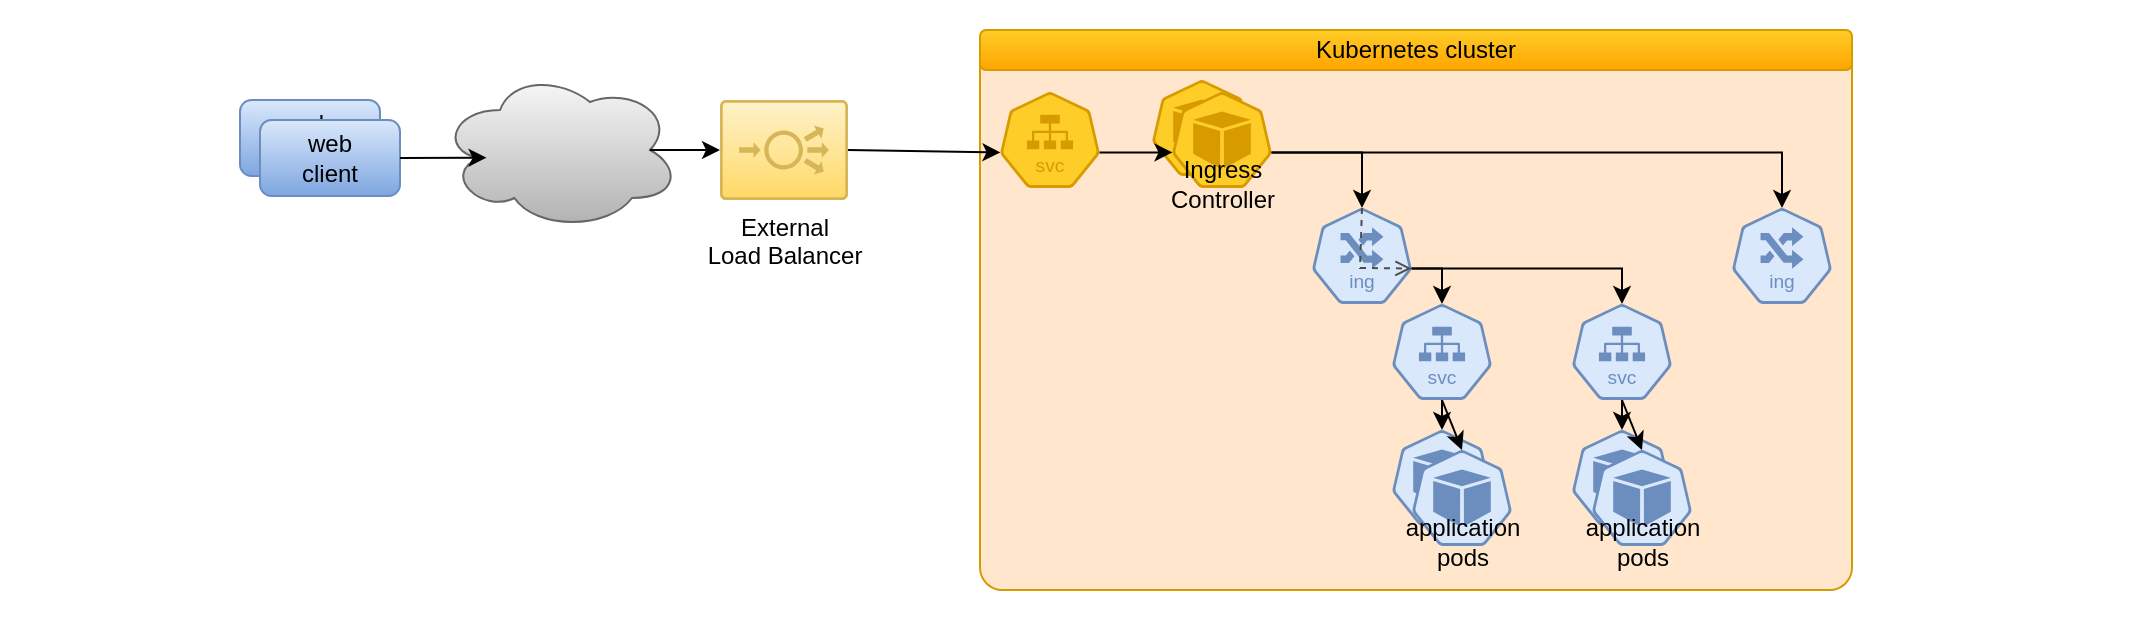<mxfile version="23.0.2" type="device" pages="7">
  <diagram id="ixmN6UUAXnHSkAaoisVH" name="ingress">
    <mxGraphModel dx="2284" dy="858" grid="1" gridSize="10" guides="1" tooltips="1" connect="1" arrows="1" fold="1" page="1" pageScale="1" pageWidth="850" pageHeight="1100" math="0" shadow="0">
      <root>
        <mxCell id="0" />
        <mxCell id="1" parent="0" />
        <mxCell id="TA1rwOlUrw6r4Z3uxq8z-1" value="" style="rounded=0;whiteSpace=wrap;html=1;fillColor=none;strokeColor=none;" parent="1" vertex="1">
          <mxGeometry x="-610" y="320" width="1070" height="310" as="geometry" />
        </mxCell>
        <mxCell id="-XNP06E32z3q4YlkFfG9-32" value="External&lt;br&gt;Load Balancer" style="sketch=0;points=[[0.015,0.015,0],[0.985,0.015,0],[0.985,0.985,0],[0.015,0.985,0],[0.25,0,0],[0.5,0,0],[0.75,0,0],[1,0.25,0],[1,0.5,0],[1,0.75,0],[0.75,1,0],[0.5,1,0],[0.25,1,0],[0,0.75,0],[0,0.5,0],[0,0.25,0]];verticalLabelPosition=bottom;html=1;verticalAlign=top;aspect=fixed;align=center;pointerEvents=1;shape=mxgraph.cisco19.rect;prIcon=load_balancer;fillColor=#fff2cc;strokeColor=#d6b656;gradientColor=#ffd966;" parent="1" vertex="1">
          <mxGeometry x="-250" y="370" width="64" height="50" as="geometry" />
        </mxCell>
        <mxCell id="-XNP06E32z3q4YlkFfG9-33" value="web&lt;br&gt;client" style="rounded=1;whiteSpace=wrap;html=1;fillColor=#dae8fc;gradientColor=#7ea6e0;strokeColor=#6c8ebf;" parent="1" vertex="1">
          <mxGeometry x="-490" y="370" width="70" height="38" as="geometry" />
        </mxCell>
        <mxCell id="-XNP06E32z3q4YlkFfG9-34" value="web&lt;br&gt;client" style="rounded=1;whiteSpace=wrap;html=1;fillColor=#dae8fc;gradientColor=#7ea6e0;strokeColor=#6c8ebf;" parent="1" vertex="1">
          <mxGeometry x="-480" y="380" width="70" height="38" as="geometry" />
        </mxCell>
        <mxCell id="-XNP06E32z3q4YlkFfG9-35" value="" style="ellipse;shape=cloud;whiteSpace=wrap;html=1;fillColor=#f5f5f5;strokeColor=#666666;gradientColor=#b3b3b3;" parent="1" vertex="1">
          <mxGeometry x="-390" y="355" width="120" height="80" as="geometry" />
        </mxCell>
        <mxCell id="-XNP06E32z3q4YlkFfG9-36" value="" style="rounded=1;whiteSpace=wrap;html=1;fillColor=#ffe6cc;strokeColor=#d79b00;arcSize=4;" parent="1" vertex="1">
          <mxGeometry x="-120" y="335" width="436" height="280" as="geometry" />
        </mxCell>
        <mxCell id="-XNP06E32z3q4YlkFfG9-37" value="Kubernetes cluster" style="rounded=1;whiteSpace=wrap;html=1;fillColor=#ffcd28;gradientColor=#ffa500;strokeColor=#d79b00;" parent="1" vertex="1">
          <mxGeometry x="-120" y="335" width="436" height="20" as="geometry" />
        </mxCell>
        <mxCell id="-XNP06E32z3q4YlkFfG9-38" value="" style="aspect=fixed;sketch=0;html=1;dashed=0;whitespace=wrap;fillColor=#ffcd28;strokeColor=#d79b00;points=[[0.005,0.63,0],[0.1,0.2,0],[0.9,0.2,0],[0.5,0,0],[0.995,0.63,0],[0.72,0.99,0],[0.5,1,0],[0.28,0.99,0]];shape=mxgraph.kubernetes.icon2;prIcon=pod;gradientColor=#ffa500;verticalAlign=bottom;spacingBottom=-15;" parent="1" vertex="1">
          <mxGeometry x="-34" y="360" width="50" height="48" as="geometry" />
        </mxCell>
        <mxCell id="TA1rwOlUrw6r4Z3uxq8z-2" value="Ingress&lt;br&gt;Controller" style="aspect=fixed;sketch=0;html=1;dashed=0;whitespace=wrap;fillColor=#ffcd28;strokeColor=#d79b00;points=[[0.005,0.63,0],[0.1,0.2,0],[0.9,0.2,0],[0.5,0,0],[0.995,0.63,0],[0.72,0.99,0],[0.5,1,0],[0.28,0.99,0]];shape=mxgraph.kubernetes.icon2;prIcon=pod;gradientColor=#ffa500;verticalAlign=bottom;spacingBottom=-15;" parent="1" vertex="1">
          <mxGeometry x="-24" y="366" width="50" height="48" as="geometry" />
        </mxCell>
        <mxCell id="-XNP06E32z3q4YlkFfG9-13" value="" style="aspect=fixed;sketch=0;html=1;dashed=0;whitespace=wrap;fillColor=#dae8fc;strokeColor=#6c8ebf;points=[[0.005,0.63,0],[0.1,0.2,0],[0.9,0.2,0],[0.5,0,0],[0.995,0.63,0],[0.72,0.99,0],[0.5,1,0],[0.28,0.99,0]];shape=mxgraph.kubernetes.icon2;prIcon=pod;gradientColor=#7ea6e0;verticalAlign=bottom;spacingBottom=-15;" parent="1" vertex="1">
          <mxGeometry x="86" y="535" width="50" height="48" as="geometry" />
        </mxCell>
        <mxCell id="-XNP06E32z3q4YlkFfG9-30" value="" style="aspect=fixed;sketch=0;html=1;dashed=0;whitespace=wrap;fillColor=#dae8fc;strokeColor=#6c8ebf;points=[[0.005,0.63,0],[0.1,0.2,0],[0.9,0.2,0],[0.5,0,0],[0.995,0.63,0],[0.72,0.99,0],[0.5,1,0],[0.28,0.99,0]];shape=mxgraph.kubernetes.icon2;kubernetesLabel=1;prIcon=ing;verticalAlign=bottom;gradientColor=#7ea6e0;spacingBottom=-15;" parent="1" vertex="1">
          <mxGeometry x="46" y="424" width="50" height="48" as="geometry" />
        </mxCell>
        <mxCell id="-XNP06E32z3q4YlkFfG9-27" value="" style="aspect=fixed;sketch=0;html=1;dashed=0;whitespace=wrap;fillColor=#dae8fc;strokeColor=#6c8ebf;points=[[0.005,0.63,0],[0.1,0.2,0],[0.9,0.2,0],[0.5,0,0],[0.995,0.63,0],[0.72,0.99,0],[0.5,1,0],[0.28,0.99,0]];shape=mxgraph.kubernetes.icon2;kubernetesLabel=1;prIcon=svc;verticalAlign=bottom;gradientColor=#7ea6e0;spacingBottom=-15;" parent="1" vertex="1">
          <mxGeometry x="86" y="472" width="50" height="48" as="geometry" />
        </mxCell>
        <mxCell id="TA1rwOlUrw6r4Z3uxq8z-3" value="" style="aspect=fixed;sketch=0;html=1;dashed=0;whitespace=wrap;fillColor=#dae8fc;strokeColor=#6c8ebf;points=[[0.005,0.63,0],[0.1,0.2,0],[0.9,0.2,0],[0.5,0,0],[0.995,0.63,0],[0.72,0.99,0],[0.5,1,0],[0.28,0.99,0]];shape=mxgraph.kubernetes.icon2;kubernetesLabel=1;prIcon=ing;verticalAlign=bottom;gradientColor=#7ea6e0;spacingBottom=-15;" parent="1" vertex="1">
          <mxGeometry x="256" y="424" width="50" height="48" as="geometry" />
        </mxCell>
        <mxCell id="TA1rwOlUrw6r4Z3uxq8z-4" value="" style="aspect=fixed;sketch=0;html=1;dashed=0;whitespace=wrap;fillColor=#dae8fc;strokeColor=#6c8ebf;points=[[0.005,0.63,0],[0.1,0.2,0],[0.9,0.2,0],[0.5,0,0],[0.995,0.63,0],[0.72,0.99,0],[0.5,1,0],[0.28,0.99,0]];shape=mxgraph.kubernetes.icon2;kubernetesLabel=1;prIcon=svc;verticalAlign=bottom;gradientColor=#7ea6e0;spacingBottom=-15;" parent="1" vertex="1">
          <mxGeometry x="176" y="472" width="50" height="48" as="geometry" />
        </mxCell>
        <mxCell id="TA1rwOlUrw6r4Z3uxq8z-6" value="application&lt;br&gt;pods" style="aspect=fixed;sketch=0;html=1;dashed=0;whitespace=wrap;fillColor=#dae8fc;strokeColor=#6c8ebf;points=[[0.005,0.63,0],[0.1,0.2,0],[0.9,0.2,0],[0.5,0,0],[0.995,0.63,0],[0.72,0.99,0],[0.5,1,0],[0.28,0.99,0]];shape=mxgraph.kubernetes.icon2;prIcon=pod;gradientColor=#7ea6e0;verticalAlign=bottom;spacingBottom=-15;" parent="1" vertex="1">
          <mxGeometry x="96" y="545" width="50" height="48" as="geometry" />
        </mxCell>
        <mxCell id="TA1rwOlUrw6r4Z3uxq8z-7" value="" style="aspect=fixed;sketch=0;html=1;dashed=0;whitespace=wrap;fillColor=#dae8fc;strokeColor=#6c8ebf;points=[[0.005,0.63,0],[0.1,0.2,0],[0.9,0.2,0],[0.5,0,0],[0.995,0.63,0],[0.72,0.99,0],[0.5,1,0],[0.28,0.99,0]];shape=mxgraph.kubernetes.icon2;prIcon=pod;gradientColor=#7ea6e0;verticalAlign=bottom;spacingBottom=-15;" parent="1" vertex="1">
          <mxGeometry x="176" y="535" width="50" height="48" as="geometry" />
        </mxCell>
        <mxCell id="TA1rwOlUrw6r4Z3uxq8z-8" value="application&lt;br&gt;pods" style="aspect=fixed;sketch=0;html=1;dashed=0;whitespace=wrap;fillColor=#dae8fc;strokeColor=#6c8ebf;points=[[0.005,0.63,0],[0.1,0.2,0],[0.9,0.2,0],[0.5,0,0],[0.995,0.63,0],[0.72,0.99,0],[0.5,1,0],[0.28,0.99,0]];shape=mxgraph.kubernetes.icon2;prIcon=pod;gradientColor=#7ea6e0;verticalAlign=bottom;spacingBottom=-15;" parent="1" vertex="1">
          <mxGeometry x="186" y="545" width="50" height="48" as="geometry" />
        </mxCell>
        <mxCell id="TA1rwOlUrw6r4Z3uxq8z-9" value="" style="endArrow=classic;html=1;rounded=0;exitX=1;exitY=0.5;exitDx=0;exitDy=0;entryX=0.194;entryY=0.548;entryDx=0;entryDy=0;entryPerimeter=0;" parent="1" source="-XNP06E32z3q4YlkFfG9-34" target="-XNP06E32z3q4YlkFfG9-35" edge="1">
          <mxGeometry width="50" height="50" relative="1" as="geometry">
            <mxPoint x="-190" y="485" as="sourcePoint" />
            <mxPoint x="-140" y="435" as="targetPoint" />
          </mxGeometry>
        </mxCell>
        <mxCell id="TA1rwOlUrw6r4Z3uxq8z-10" value="" style="endArrow=classic;html=1;rounded=0;exitX=0.875;exitY=0.5;exitDx=0;exitDy=0;exitPerimeter=0;entryX=0;entryY=0.5;entryDx=0;entryDy=0;entryPerimeter=0;" parent="1" source="-XNP06E32z3q4YlkFfG9-35" target="-XNP06E32z3q4YlkFfG9-32" edge="1">
          <mxGeometry width="50" height="50" relative="1" as="geometry">
            <mxPoint x="-190" y="485" as="sourcePoint" />
            <mxPoint x="-140" y="435" as="targetPoint" />
          </mxGeometry>
        </mxCell>
        <mxCell id="TA1rwOlUrw6r4Z3uxq8z-11" value="" style="endArrow=classic;html=1;rounded=0;exitX=1;exitY=0.5;exitDx=0;exitDy=0;exitPerimeter=0;entryX=0.005;entryY=0.63;entryDx=0;entryDy=0;entryPerimeter=0;" parent="1" source="-XNP06E32z3q4YlkFfG9-32" target="TA1rwOlUrw6r4Z3uxq8z-23" edge="1">
          <mxGeometry width="50" height="50" relative="1" as="geometry">
            <mxPoint x="-80" y="395" as="sourcePoint" />
            <mxPoint x="-34" y="435" as="targetPoint" />
          </mxGeometry>
        </mxCell>
        <mxCell id="TA1rwOlUrw6r4Z3uxq8z-12" value="" style="endArrow=classic;html=1;rounded=0;entryX=0.5;entryY=0;entryDx=0;entryDy=0;entryPerimeter=0;exitX=0.995;exitY=0.63;exitDx=0;exitDy=0;exitPerimeter=0;edgeStyle=orthogonalEdgeStyle;" parent="1" source="TA1rwOlUrw6r4Z3uxq8z-2" target="-XNP06E32z3q4YlkFfG9-30" edge="1">
          <mxGeometry width="50" height="50" relative="1" as="geometry">
            <mxPoint x="-124" y="485" as="sourcePoint" />
            <mxPoint x="-74" y="435" as="targetPoint" />
          </mxGeometry>
        </mxCell>
        <mxCell id="TA1rwOlUrw6r4Z3uxq8z-13" value="" style="endArrow=classic;html=1;rounded=0;entryX=0.5;entryY=0;entryDx=0;entryDy=0;entryPerimeter=0;exitX=0.995;exitY=0.63;exitDx=0;exitDy=0;exitPerimeter=0;edgeStyle=orthogonalEdgeStyle;" parent="1" source="TA1rwOlUrw6r4Z3uxq8z-2" target="TA1rwOlUrw6r4Z3uxq8z-3" edge="1">
          <mxGeometry width="50" height="50" relative="1" as="geometry">
            <mxPoint x="36" y="421" as="sourcePoint" />
            <mxPoint x="81" y="424" as="targetPoint" />
          </mxGeometry>
        </mxCell>
        <mxCell id="TA1rwOlUrw6r4Z3uxq8z-14" value="" style="endArrow=classic;html=1;rounded=0;entryX=0.5;entryY=0;entryDx=0;entryDy=0;entryPerimeter=0;exitX=0.995;exitY=0.63;exitDx=0;exitDy=0;exitPerimeter=0;edgeStyle=orthogonalEdgeStyle;" parent="1" source="-XNP06E32z3q4YlkFfG9-30" target="-XNP06E32z3q4YlkFfG9-27" edge="1">
          <mxGeometry width="50" height="50" relative="1" as="geometry">
            <mxPoint x="-224" y="585" as="sourcePoint" />
            <mxPoint x="-174" y="535" as="targetPoint" />
          </mxGeometry>
        </mxCell>
        <mxCell id="TA1rwOlUrw6r4Z3uxq8z-15" value="" style="endArrow=classic;html=1;rounded=0;entryX=0.5;entryY=0;entryDx=0;entryDy=0;entryPerimeter=0;exitX=0.995;exitY=0.63;exitDx=0;exitDy=0;exitPerimeter=0;edgeStyle=orthogonalEdgeStyle;" parent="1" source="-XNP06E32z3q4YlkFfG9-30" target="TA1rwOlUrw6r4Z3uxq8z-4" edge="1">
          <mxGeometry width="50" height="50" relative="1" as="geometry">
            <mxPoint x="106" y="464" as="sourcePoint" />
            <mxPoint x="121" y="482" as="targetPoint" />
          </mxGeometry>
        </mxCell>
        <mxCell id="TA1rwOlUrw6r4Z3uxq8z-16" value="" style="endArrow=classic;html=1;rounded=0;exitX=0.5;exitY=1;exitDx=0;exitDy=0;exitPerimeter=0;" parent="1" source="-XNP06E32z3q4YlkFfG9-27" target="-XNP06E32z3q4YlkFfG9-13" edge="1">
          <mxGeometry width="50" height="50" relative="1" as="geometry">
            <mxPoint x="36" y="515" as="sourcePoint" />
            <mxPoint x="86" y="465" as="targetPoint" />
          </mxGeometry>
        </mxCell>
        <mxCell id="TA1rwOlUrw6r4Z3uxq8z-17" value="" style="endArrow=classic;html=1;rounded=0;exitX=0.5;exitY=1;exitDx=0;exitDy=0;exitPerimeter=0;entryX=0.5;entryY=0;entryDx=0;entryDy=0;entryPerimeter=0;" parent="1" source="-XNP06E32z3q4YlkFfG9-27" target="TA1rwOlUrw6r4Z3uxq8z-6" edge="1">
          <mxGeometry width="50" height="50" relative="1" as="geometry">
            <mxPoint x="46" y="525" as="sourcePoint" />
            <mxPoint x="96" y="475" as="targetPoint" />
          </mxGeometry>
        </mxCell>
        <mxCell id="TA1rwOlUrw6r4Z3uxq8z-18" value="" style="endArrow=classic;html=1;rounded=0;exitX=0.5;exitY=1;exitDx=0;exitDy=0;exitPerimeter=0;entryX=0.5;entryY=0;entryDx=0;entryDy=0;entryPerimeter=0;" parent="1" source="TA1rwOlUrw6r4Z3uxq8z-4" target="TA1rwOlUrw6r4Z3uxq8z-7" edge="1">
          <mxGeometry width="50" height="50" relative="1" as="geometry">
            <mxPoint x="56" y="535" as="sourcePoint" />
            <mxPoint x="106" y="485" as="targetPoint" />
          </mxGeometry>
        </mxCell>
        <mxCell id="TA1rwOlUrw6r4Z3uxq8z-19" value="" style="endArrow=classic;html=1;rounded=0;entryX=0.5;entryY=0;entryDx=0;entryDy=0;entryPerimeter=0;exitX=0.5;exitY=1;exitDx=0;exitDy=0;exitPerimeter=0;" parent="1" source="TA1rwOlUrw6r4Z3uxq8z-4" target="TA1rwOlUrw6r4Z3uxq8z-8" edge="1">
          <mxGeometry width="50" height="50" relative="1" as="geometry">
            <mxPoint x="66" y="545" as="sourcePoint" />
            <mxPoint x="116" y="495" as="targetPoint" />
          </mxGeometry>
        </mxCell>
        <mxCell id="TA1rwOlUrw6r4Z3uxq8z-23" value="" style="aspect=fixed;sketch=0;html=1;dashed=0;whitespace=wrap;fillColor=#ffcd28;strokeColor=#d79b00;points=[[0.005,0.63,0],[0.1,0.2,0],[0.9,0.2,0],[0.5,0,0],[0.995,0.63,0],[0.72,0.99,0],[0.5,1,0],[0.28,0.99,0]];shape=mxgraph.kubernetes.icon2;kubernetesLabel=1;prIcon=svc;verticalAlign=bottom;gradientColor=#ffa500;spacingBottom=-15;" parent="1" vertex="1">
          <mxGeometry x="-110" y="366" width="50" height="48" as="geometry" />
        </mxCell>
        <mxCell id="TA1rwOlUrw6r4Z3uxq8z-24" value="" style="endArrow=classic;html=1;rounded=0;entryX=0.005;entryY=0.63;entryDx=0;entryDy=0;entryPerimeter=0;exitX=0.995;exitY=0.63;exitDx=0;exitDy=0;exitPerimeter=0;" parent="1" source="TA1rwOlUrw6r4Z3uxq8z-23" target="TA1rwOlUrw6r4Z3uxq8z-2" edge="1">
          <mxGeometry width="50" height="50" relative="1" as="geometry">
            <mxPoint x="-100" y="600" as="sourcePoint" />
            <mxPoint x="-50" y="550" as="targetPoint" />
          </mxGeometry>
        </mxCell>
        <mxCell id="07c5ZgywOzxWPa9b3fdd-1" value="" style="endArrow=open;html=1;rounded=0;entryX=0.995;entryY=0.63;entryDx=0;entryDy=0;entryPerimeter=0;exitX=0.5;exitY=0;exitDx=0;exitDy=0;exitPerimeter=0;edgeStyle=orthogonalEdgeStyle;dashed=1;strokeColor=#4D4D4D;endFill=0;" parent="1" source="-XNP06E32z3q4YlkFfG9-30" target="-XNP06E32z3q4YlkFfG9-30" edge="1">
          <mxGeometry width="50" height="50" relative="1" as="geometry">
            <mxPoint x="-90" y="480" as="sourcePoint" />
            <mxPoint x="-40" y="430" as="targetPoint" />
            <Array as="points">
              <mxPoint x="70" y="454" />
            </Array>
          </mxGeometry>
        </mxCell>
      </root>
    </mxGraphModel>
  </diagram>
  <diagram name="ingress-routes" id="m1Y9HFnVi2zHcWH-wRIY">
    <mxGraphModel dx="2284" dy="858" grid="1" gridSize="10" guides="1" tooltips="1" connect="1" arrows="1" fold="1" page="1" pageScale="1" pageWidth="850" pageHeight="1100" math="0" shadow="0">
      <root>
        <mxCell id="H88P1YSKS4xMaoFwpy47-0" />
        <mxCell id="H88P1YSKS4xMaoFwpy47-1" parent="H88P1YSKS4xMaoFwpy47-0" />
        <mxCell id="AQw8ANej9L9q9QnPBxng-0" value="" style="rounded=0;whiteSpace=wrap;html=1;fillColor=none;strokeColor=none;" parent="H88P1YSKS4xMaoFwpy47-1" vertex="1">
          <mxGeometry x="-610" y="320" width="1070" height="310" as="geometry" />
        </mxCell>
        <mxCell id="H88P1YSKS4xMaoFwpy47-2" value="External&lt;br&gt;Load Balancer" style="sketch=0;points=[[0.015,0.015,0],[0.985,0.015,0],[0.985,0.985,0],[0.015,0.985,0],[0.25,0,0],[0.5,0,0],[0.75,0,0],[1,0.25,0],[1,0.5,0],[1,0.75,0],[0.75,1,0],[0.5,1,0],[0.25,1,0],[0,0.75,0],[0,0.5,0],[0,0.25,0]];verticalLabelPosition=bottom;html=1;verticalAlign=top;aspect=fixed;align=center;pointerEvents=1;shape=mxgraph.cisco19.rect;prIcon=load_balancer;fillColor=#fff2cc;strokeColor=#d6b656;gradientColor=#ffd966;" parent="H88P1YSKS4xMaoFwpy47-1" vertex="1">
          <mxGeometry x="-250" y="370" width="64" height="50" as="geometry" />
        </mxCell>
        <mxCell id="H88P1YSKS4xMaoFwpy47-3" value="web&lt;br&gt;client" style="rounded=1;whiteSpace=wrap;html=1;fillColor=#dae8fc;gradientColor=#7ea6e0;strokeColor=#6c8ebf;" parent="H88P1YSKS4xMaoFwpy47-1" vertex="1">
          <mxGeometry x="-490" y="370" width="70" height="38" as="geometry" />
        </mxCell>
        <mxCell id="H88P1YSKS4xMaoFwpy47-4" value="web&lt;br&gt;client" style="rounded=1;whiteSpace=wrap;html=1;fillColor=#dae8fc;gradientColor=#7ea6e0;strokeColor=#6c8ebf;" parent="H88P1YSKS4xMaoFwpy47-1" vertex="1">
          <mxGeometry x="-480" y="380" width="70" height="38" as="geometry" />
        </mxCell>
        <mxCell id="H88P1YSKS4xMaoFwpy47-5" value="" style="ellipse;shape=cloud;whiteSpace=wrap;html=1;fillColor=#f5f5f5;strokeColor=#666666;gradientColor=#b3b3b3;" parent="H88P1YSKS4xMaoFwpy47-1" vertex="1">
          <mxGeometry x="-390" y="355" width="120" height="80" as="geometry" />
        </mxCell>
        <mxCell id="H88P1YSKS4xMaoFwpy47-6" value="" style="rounded=1;whiteSpace=wrap;html=1;fillColor=#ffe6cc;strokeColor=#d79b00;arcSize=4;" parent="H88P1YSKS4xMaoFwpy47-1" vertex="1">
          <mxGeometry x="-120" y="335" width="450" height="280" as="geometry" />
        </mxCell>
        <mxCell id="H88P1YSKS4xMaoFwpy47-7" value="Kubernetes cluster" style="rounded=1;whiteSpace=wrap;html=1;fillColor=#ffcd28;gradientColor=#ffa500;strokeColor=#d79b00;" parent="H88P1YSKS4xMaoFwpy47-1" vertex="1">
          <mxGeometry x="-120" y="335" width="450" height="20" as="geometry" />
        </mxCell>
        <mxCell id="H88P1YSKS4xMaoFwpy47-8" value="" style="aspect=fixed;sketch=0;html=1;dashed=0;whitespace=wrap;fillColor=#ffcd28;strokeColor=#d79b00;points=[[0.005,0.63,0],[0.1,0.2,0],[0.9,0.2,0],[0.5,0,0],[0.995,0.63,0],[0.72,0.99,0],[0.5,1,0],[0.28,0.99,0]];shape=mxgraph.kubernetes.icon2;prIcon=pod;gradientColor=#ffa500;verticalAlign=bottom;spacingBottom=-15;" parent="H88P1YSKS4xMaoFwpy47-1" vertex="1">
          <mxGeometry x="-34" y="360" width="50" height="48" as="geometry" />
        </mxCell>
        <mxCell id="H88P1YSKS4xMaoFwpy47-10" value="Ingress&lt;br&gt;Controller" style="aspect=fixed;sketch=0;html=1;dashed=0;whitespace=wrap;fillColor=#ffcd28;strokeColor=#d79b00;points=[[0.005,0.63,0],[0.1,0.2,0],[0.9,0.2,0],[0.5,0,0],[0.995,0.63,0],[0.72,0.99,0],[0.5,1,0],[0.28,0.99,0]];shape=mxgraph.kubernetes.icon2;prIcon=pod;gradientColor=#ffa500;verticalAlign=bottom;spacingBottom=-15;" parent="H88P1YSKS4xMaoFwpy47-1" vertex="1">
          <mxGeometry x="-24" y="366" width="50" height="48" as="geometry" />
        </mxCell>
        <mxCell id="H88P1YSKS4xMaoFwpy47-11" value="" style="aspect=fixed;sketch=0;html=1;dashed=0;whitespace=wrap;fillColor=#dae8fc;strokeColor=#6c8ebf;points=[[0.005,0.63,0],[0.1,0.2,0],[0.9,0.2,0],[0.5,0,0],[0.995,0.63,0],[0.72,0.99,0],[0.5,1,0],[0.28,0.99,0]];shape=mxgraph.kubernetes.icon2;prIcon=pod;gradientColor=#7ea6e0;verticalAlign=bottom;spacingBottom=-15;" parent="H88P1YSKS4xMaoFwpy47-1" vertex="1">
          <mxGeometry x="86" y="535" width="50" height="48" as="geometry" />
        </mxCell>
        <mxCell id="H88P1YSKS4xMaoFwpy47-12" value="" style="aspect=fixed;sketch=0;html=1;dashed=0;whitespace=wrap;fillColor=#dae8fc;strokeColor=#6c8ebf;points=[[0.005,0.63,0],[0.1,0.2,0],[0.9,0.2,0],[0.5,0,0],[0.995,0.63,0],[0.72,0.99,0],[0.5,1,0],[0.28,0.99,0]];shape=mxgraph.kubernetes.icon2;kubernetesLabel=1;prIcon=ing;verticalAlign=bottom;gradientColor=#7ea6e0;spacingBottom=-15;" parent="H88P1YSKS4xMaoFwpy47-1" vertex="1">
          <mxGeometry x="46" y="424" width="50" height="48" as="geometry" />
        </mxCell>
        <mxCell id="H88P1YSKS4xMaoFwpy47-13" value="" style="aspect=fixed;sketch=0;html=1;dashed=0;whitespace=wrap;fillColor=#dae8fc;strokeColor=#6c8ebf;points=[[0.005,0.63,0],[0.1,0.2,0],[0.9,0.2,0],[0.5,0,0],[0.995,0.63,0],[0.72,0.99,0],[0.5,1,0],[0.28,0.99,0]];shape=mxgraph.kubernetes.icon2;kubernetesLabel=1;prIcon=svc;verticalAlign=bottom;gradientColor=#7ea6e0;spacingBottom=-15;" parent="H88P1YSKS4xMaoFwpy47-1" vertex="1">
          <mxGeometry x="86" y="472" width="50" height="48" as="geometry" />
        </mxCell>
        <mxCell id="H88P1YSKS4xMaoFwpy47-14" value="" style="aspect=fixed;sketch=0;html=1;dashed=0;whitespace=wrap;fillColor=#dae8fc;strokeColor=#6c8ebf;points=[[0.005,0.63,0],[0.1,0.2,0],[0.9,0.2,0],[0.5,0,0],[0.995,0.63,0],[0.72,0.99,0],[0.5,1,0],[0.28,0.99,0]];shape=mxgraph.kubernetes.icon2;kubernetesLabel=1;prIcon=ing;verticalAlign=bottom;gradientColor=#7ea6e0;spacingBottom=-15;" parent="H88P1YSKS4xMaoFwpy47-1" vertex="1">
          <mxGeometry x="256" y="424" width="50" height="48" as="geometry" />
        </mxCell>
        <mxCell id="H88P1YSKS4xMaoFwpy47-15" value="" style="aspect=fixed;sketch=0;html=1;dashed=0;whitespace=wrap;fillColor=#dae8fc;strokeColor=#6c8ebf;points=[[0.005,0.63,0],[0.1,0.2,0],[0.9,0.2,0],[0.5,0,0],[0.995,0.63,0],[0.72,0.99,0],[0.5,1,0],[0.28,0.99,0]];shape=mxgraph.kubernetes.icon2;kubernetesLabel=1;prIcon=svc;verticalAlign=bottom;gradientColor=#7ea6e0;spacingBottom=-15;" parent="H88P1YSKS4xMaoFwpy47-1" vertex="1">
          <mxGeometry x="176" y="472" width="50" height="48" as="geometry" />
        </mxCell>
        <mxCell id="H88P1YSKS4xMaoFwpy47-16" value="application&lt;br&gt;pods" style="aspect=fixed;sketch=0;html=1;dashed=0;whitespace=wrap;fillColor=#dae8fc;strokeColor=#6c8ebf;points=[[0.005,0.63,0],[0.1,0.2,0],[0.9,0.2,0],[0.5,0,0],[0.995,0.63,0],[0.72,0.99,0],[0.5,1,0],[0.28,0.99,0]];shape=mxgraph.kubernetes.icon2;prIcon=pod;gradientColor=#7ea6e0;verticalAlign=bottom;spacingBottom=-15;" parent="H88P1YSKS4xMaoFwpy47-1" vertex="1">
          <mxGeometry x="96" y="545" width="50" height="48" as="geometry" />
        </mxCell>
        <mxCell id="H88P1YSKS4xMaoFwpy47-17" value="" style="aspect=fixed;sketch=0;html=1;dashed=0;whitespace=wrap;fillColor=#dae8fc;strokeColor=#6c8ebf;points=[[0.005,0.63,0],[0.1,0.2,0],[0.9,0.2,0],[0.5,0,0],[0.995,0.63,0],[0.72,0.99,0],[0.5,1,0],[0.28,0.99,0]];shape=mxgraph.kubernetes.icon2;prIcon=pod;gradientColor=#7ea6e0;verticalAlign=bottom;spacingBottom=-15;" parent="H88P1YSKS4xMaoFwpy47-1" vertex="1">
          <mxGeometry x="176" y="535" width="50" height="48" as="geometry" />
        </mxCell>
        <mxCell id="H88P1YSKS4xMaoFwpy47-18" value="application&lt;br&gt;pods" style="aspect=fixed;sketch=0;html=1;dashed=0;whitespace=wrap;fillColor=#dae8fc;strokeColor=#6c8ebf;points=[[0.005,0.63,0],[0.1,0.2,0],[0.9,0.2,0],[0.5,0,0],[0.995,0.63,0],[0.72,0.99,0],[0.5,1,0],[0.28,0.99,0]];shape=mxgraph.kubernetes.icon2;prIcon=pod;gradientColor=#7ea6e0;verticalAlign=bottom;spacingBottom=-15;" parent="H88P1YSKS4xMaoFwpy47-1" vertex="1">
          <mxGeometry x="186" y="545" width="50" height="48" as="geometry" />
        </mxCell>
        <mxCell id="H88P1YSKS4xMaoFwpy47-19" value="" style="endArrow=classic;html=1;rounded=0;exitX=1;exitY=0.5;exitDx=0;exitDy=0;entryX=0.194;entryY=0.548;entryDx=0;entryDy=0;entryPerimeter=0;" parent="H88P1YSKS4xMaoFwpy47-1" source="H88P1YSKS4xMaoFwpy47-4" target="H88P1YSKS4xMaoFwpy47-5" edge="1">
          <mxGeometry width="50" height="50" relative="1" as="geometry">
            <mxPoint x="-190" y="485" as="sourcePoint" />
            <mxPoint x="-140" y="435" as="targetPoint" />
          </mxGeometry>
        </mxCell>
        <mxCell id="H88P1YSKS4xMaoFwpy47-20" value="" style="endArrow=classic;html=1;rounded=0;exitX=0.875;exitY=0.5;exitDx=0;exitDy=0;exitPerimeter=0;entryX=0;entryY=0.5;entryDx=0;entryDy=0;entryPerimeter=0;" parent="H88P1YSKS4xMaoFwpy47-1" source="H88P1YSKS4xMaoFwpy47-5" target="H88P1YSKS4xMaoFwpy47-2" edge="1">
          <mxGeometry width="50" height="50" relative="1" as="geometry">
            <mxPoint x="-190" y="485" as="sourcePoint" />
            <mxPoint x="-140" y="435" as="targetPoint" />
          </mxGeometry>
        </mxCell>
        <mxCell id="H88P1YSKS4xMaoFwpy47-21" value="" style="endArrow=classic;html=1;rounded=0;exitX=1;exitY=0.5;exitDx=0;exitDy=0;exitPerimeter=0;entryX=0.005;entryY=0.63;entryDx=0;entryDy=0;entryPerimeter=0;" parent="H88P1YSKS4xMaoFwpy47-1" source="H88P1YSKS4xMaoFwpy47-2" target="H88P1YSKS4xMaoFwpy47-30" edge="1">
          <mxGeometry width="50" height="50" relative="1" as="geometry">
            <mxPoint x="-80" y="395" as="sourcePoint" />
            <mxPoint x="-34" y="435" as="targetPoint" />
          </mxGeometry>
        </mxCell>
        <mxCell id="H88P1YSKS4xMaoFwpy47-22" value="" style="endArrow=classic;html=1;rounded=0;entryX=0.5;entryY=0;entryDx=0;entryDy=0;entryPerimeter=0;exitX=0.995;exitY=0.63;exitDx=0;exitDy=0;exitPerimeter=0;edgeStyle=orthogonalEdgeStyle;" parent="H88P1YSKS4xMaoFwpy47-1" source="H88P1YSKS4xMaoFwpy47-10" target="H88P1YSKS4xMaoFwpy47-12" edge="1">
          <mxGeometry width="50" height="50" relative="1" as="geometry">
            <mxPoint x="-124" y="485" as="sourcePoint" />
            <mxPoint x="-74" y="435" as="targetPoint" />
          </mxGeometry>
        </mxCell>
        <mxCell id="H88P1YSKS4xMaoFwpy47-23" value="" style="endArrow=classic;html=1;rounded=0;entryX=0.5;entryY=0;entryDx=0;entryDy=0;entryPerimeter=0;exitX=0.995;exitY=0.63;exitDx=0;exitDy=0;exitPerimeter=0;edgeStyle=orthogonalEdgeStyle;" parent="H88P1YSKS4xMaoFwpy47-1" source="H88P1YSKS4xMaoFwpy47-10" target="H88P1YSKS4xMaoFwpy47-14" edge="1">
          <mxGeometry width="50" height="50" relative="1" as="geometry">
            <mxPoint x="36" y="421" as="sourcePoint" />
            <mxPoint x="81" y="424" as="targetPoint" />
          </mxGeometry>
        </mxCell>
        <mxCell id="H88P1YSKS4xMaoFwpy47-24" value="" style="endArrow=classic;html=1;rounded=0;entryX=0.5;entryY=0;entryDx=0;entryDy=0;entryPerimeter=0;exitX=0.995;exitY=0.63;exitDx=0;exitDy=0;exitPerimeter=0;edgeStyle=orthogonalEdgeStyle;" parent="H88P1YSKS4xMaoFwpy47-1" source="H88P1YSKS4xMaoFwpy47-12" target="H88P1YSKS4xMaoFwpy47-13" edge="1">
          <mxGeometry width="50" height="50" relative="1" as="geometry">
            <mxPoint x="-224" y="585" as="sourcePoint" />
            <mxPoint x="-174" y="535" as="targetPoint" />
          </mxGeometry>
        </mxCell>
        <mxCell id="H88P1YSKS4xMaoFwpy47-25" value="" style="endArrow=classic;html=1;rounded=0;entryX=0.5;entryY=0;entryDx=0;entryDy=0;entryPerimeter=0;exitX=0.995;exitY=0.63;exitDx=0;exitDy=0;exitPerimeter=0;edgeStyle=orthogonalEdgeStyle;" parent="H88P1YSKS4xMaoFwpy47-1" source="H88P1YSKS4xMaoFwpy47-12" target="H88P1YSKS4xMaoFwpy47-15" edge="1">
          <mxGeometry width="50" height="50" relative="1" as="geometry">
            <mxPoint x="106" y="464" as="sourcePoint" />
            <mxPoint x="121" y="482" as="targetPoint" />
          </mxGeometry>
        </mxCell>
        <mxCell id="cao-LwWJXPPxYJZbFWF1-4" value="routing" style="edgeLabel;html=1;align=center;verticalAlign=middle;resizable=0;points=[];labelBackgroundColor=none;fontSize=12;" parent="H88P1YSKS4xMaoFwpy47-25" vertex="1" connectable="0">
          <mxGeometry x="-0.321" y="-3" relative="1" as="geometry">
            <mxPoint x="8" y="-17" as="offset" />
          </mxGeometry>
        </mxCell>
        <mxCell id="H88P1YSKS4xMaoFwpy47-26" value="" style="endArrow=classic;html=1;rounded=0;exitX=0.5;exitY=1;exitDx=0;exitDy=0;exitPerimeter=0;" parent="H88P1YSKS4xMaoFwpy47-1" source="H88P1YSKS4xMaoFwpy47-13" target="H88P1YSKS4xMaoFwpy47-11" edge="1">
          <mxGeometry width="50" height="50" relative="1" as="geometry">
            <mxPoint x="36" y="515" as="sourcePoint" />
            <mxPoint x="86" y="465" as="targetPoint" />
          </mxGeometry>
        </mxCell>
        <mxCell id="H88P1YSKS4xMaoFwpy47-27" value="" style="endArrow=classic;html=1;rounded=0;exitX=0.5;exitY=1;exitDx=0;exitDy=0;exitPerimeter=0;entryX=0.5;entryY=0;entryDx=0;entryDy=0;entryPerimeter=0;" parent="H88P1YSKS4xMaoFwpy47-1" source="H88P1YSKS4xMaoFwpy47-13" target="H88P1YSKS4xMaoFwpy47-16" edge="1">
          <mxGeometry width="50" height="50" relative="1" as="geometry">
            <mxPoint x="46" y="525" as="sourcePoint" />
            <mxPoint x="96" y="475" as="targetPoint" />
          </mxGeometry>
        </mxCell>
        <mxCell id="H88P1YSKS4xMaoFwpy47-28" value="" style="endArrow=classic;html=1;rounded=0;exitX=0.5;exitY=1;exitDx=0;exitDy=0;exitPerimeter=0;entryX=0.5;entryY=0;entryDx=0;entryDy=0;entryPerimeter=0;" parent="H88P1YSKS4xMaoFwpy47-1" source="H88P1YSKS4xMaoFwpy47-15" target="H88P1YSKS4xMaoFwpy47-17" edge="1">
          <mxGeometry width="50" height="50" relative="1" as="geometry">
            <mxPoint x="56" y="535" as="sourcePoint" />
            <mxPoint x="106" y="485" as="targetPoint" />
          </mxGeometry>
        </mxCell>
        <mxCell id="H88P1YSKS4xMaoFwpy47-29" value="" style="endArrow=classic;html=1;rounded=0;entryX=0.5;entryY=0;entryDx=0;entryDy=0;entryPerimeter=0;exitX=0.5;exitY=1;exitDx=0;exitDy=0;exitPerimeter=0;" parent="H88P1YSKS4xMaoFwpy47-1" source="H88P1YSKS4xMaoFwpy47-15" target="H88P1YSKS4xMaoFwpy47-18" edge="1">
          <mxGeometry width="50" height="50" relative="1" as="geometry">
            <mxPoint x="66" y="545" as="sourcePoint" />
            <mxPoint x="116" y="495" as="targetPoint" />
          </mxGeometry>
        </mxCell>
        <mxCell id="H88P1YSKS4xMaoFwpy47-30" value="" style="aspect=fixed;sketch=0;html=1;dashed=0;whitespace=wrap;fillColor=#ffcd28;strokeColor=#d79b00;points=[[0.005,0.63,0],[0.1,0.2,0],[0.9,0.2,0],[0.5,0,0],[0.995,0.63,0],[0.72,0.99,0],[0.5,1,0],[0.28,0.99,0]];shape=mxgraph.kubernetes.icon2;kubernetesLabel=1;prIcon=svc;verticalAlign=bottom;gradientColor=#ffa500;spacingBottom=-15;" parent="H88P1YSKS4xMaoFwpy47-1" vertex="1">
          <mxGeometry x="-110" y="366" width="50" height="48" as="geometry" />
        </mxCell>
        <mxCell id="H88P1YSKS4xMaoFwpy47-31" value="" style="endArrow=classic;html=1;rounded=0;entryX=0.005;entryY=0.63;entryDx=0;entryDy=0;entryPerimeter=0;exitX=0.995;exitY=0.63;exitDx=0;exitDy=0;exitPerimeter=0;" parent="H88P1YSKS4xMaoFwpy47-1" source="H88P1YSKS4xMaoFwpy47-30" target="H88P1YSKS4xMaoFwpy47-10" edge="1">
          <mxGeometry width="50" height="50" relative="1" as="geometry">
            <mxPoint x="-100" y="600" as="sourcePoint" />
            <mxPoint x="-50" y="550" as="targetPoint" />
          </mxGeometry>
        </mxCell>
        <mxCell id="cao-LwWJXPPxYJZbFWF1-1" value="&lt;pre style=&quot;font-size: 11px;&quot;&gt;&lt;span style=&quot;background-color: initial;&quot;&gt;&lt;font style=&quot;font-size: 11px;&quot;&gt;https://site.example.com&lt;br&gt;&lt;/font&gt;&lt;/span&gt;&lt;span style=&quot;background-color: initial;&quot;&gt;&lt;font style=&quot;font-size: 11px;&quot;&gt;https://api.example.com&lt;/font&gt;&lt;/span&gt;&lt;/pre&gt;" style="text;html=1;strokeColor=none;fillColor=none;align=left;verticalAlign=middle;whiteSpace=wrap;rounded=0;" parent="H88P1YSKS4xMaoFwpy47-1" vertex="1">
          <mxGeometry x="-460" y="435" width="155" height="30" as="geometry" />
        </mxCell>
        <mxCell id="cao-LwWJXPPxYJZbFWF1-2" value="&lt;pre style=&quot;font-size: 11px;&quot;&gt;&lt;span style=&quot;background-color: initial; white-space: normal;&quot;&gt;&lt;font face=&quot;Courier New&quot;&gt;site.example.com&lt;/font&gt;&lt;/span&gt;&lt;br&gt;&lt;/pre&gt;" style="text;html=1;strokeColor=none;fillColor=none;align=left;verticalAlign=middle;whiteSpace=wrap;rounded=0;" parent="H88P1YSKS4xMaoFwpy47-1" vertex="1">
          <mxGeometry x="-34" y="481" width="114" height="30" as="geometry" />
        </mxCell>
        <mxCell id="cao-LwWJXPPxYJZbFWF1-3" value="&lt;pre style=&quot;font-size: 11px;&quot;&gt;&lt;span style=&quot;background-color: initial;&quot;&gt;&lt;font style=&quot;font-size: 11px;&quot;&gt;api.example.com&lt;/font&gt;&lt;/span&gt;&lt;/pre&gt;" style="text;html=1;strokeColor=none;fillColor=none;align=left;verticalAlign=middle;whiteSpace=wrap;rounded=0;" parent="H88P1YSKS4xMaoFwpy47-1" vertex="1">
          <mxGeometry x="226" y="481" width="155" height="30" as="geometry" />
        </mxCell>
        <mxCell id="EJ8LAAeCU4CpVbYzzViv-0" value="" style="endArrow=open;html=1;rounded=0;entryX=0.995;entryY=0.63;entryDx=0;entryDy=0;entryPerimeter=0;exitX=0.5;exitY=0;exitDx=0;exitDy=0;exitPerimeter=0;edgeStyle=orthogonalEdgeStyle;dashed=1;strokeColor=#4D4D4D;endFill=0;" parent="H88P1YSKS4xMaoFwpy47-1" edge="1">
          <mxGeometry width="50" height="50" relative="1" as="geometry">
            <mxPoint x="71" y="424" as="sourcePoint" />
            <mxPoint x="96" y="454" as="targetPoint" />
            <Array as="points">
              <mxPoint x="70" y="454" />
            </Array>
          </mxGeometry>
        </mxCell>
      </root>
    </mxGraphModel>
  </diagram>
  <diagram name="architecture" id="upyRnPl23nfjg_SKPdZG">
    <mxGraphModel dx="2284" dy="858" grid="1" gridSize="10" guides="1" tooltips="1" connect="1" arrows="1" fold="1" page="1" pageScale="1" pageWidth="850" pageHeight="1100" math="0" shadow="0">
      <root>
        <mxCell id="0" />
        <mxCell id="1" parent="0" />
        <mxCell id="w3MYonhWAmHEk1qO92Sy-1" value="" style="rounded=0;whiteSpace=wrap;html=1;fillColor=none;strokeColor=none;" parent="1" vertex="1">
          <mxGeometry x="-580" y="250" width="1070" height="380" as="geometry" />
        </mxCell>
        <mxCell id="w3MYonhWAmHEk1qO92Sy-2" value="External&lt;br&gt;Load Balancer" style="sketch=0;points=[[0.015,0.015,0],[0.985,0.015,0],[0.985,0.985,0],[0.015,0.985,0],[0.25,0,0],[0.5,0,0],[0.75,0,0],[1,0.25,0],[1,0.5,0],[1,0.75,0],[0.75,1,0],[0.5,1,0],[0.25,1,0],[0,0.75,0],[0,0.5,0],[0,0.25,0]];verticalLabelPosition=bottom;html=1;verticalAlign=top;aspect=fixed;align=center;pointerEvents=1;shape=mxgraph.cisco19.rect;prIcon=load_balancer;fillColor=#fff2cc;strokeColor=#d6b656;gradientColor=#ffd966;" parent="1" vertex="1">
          <mxGeometry x="-250" y="370" width="64" height="50" as="geometry" />
        </mxCell>
        <mxCell id="w3MYonhWAmHEk1qO92Sy-3" value="web&lt;br&gt;client" style="rounded=1;whiteSpace=wrap;html=1;fillColor=#dae8fc;gradientColor=#7ea6e0;strokeColor=#6c8ebf;" parent="1" vertex="1">
          <mxGeometry x="-490" y="370" width="70" height="38" as="geometry" />
        </mxCell>
        <mxCell id="w3MYonhWAmHEk1qO92Sy-4" value="web&lt;br&gt;client" style="rounded=1;whiteSpace=wrap;html=1;fillColor=#dae8fc;gradientColor=#7ea6e0;strokeColor=#6c8ebf;" parent="1" vertex="1">
          <mxGeometry x="-480" y="380" width="70" height="38" as="geometry" />
        </mxCell>
        <mxCell id="w3MYonhWAmHEk1qO92Sy-5" value="" style="ellipse;shape=cloud;whiteSpace=wrap;html=1;fillColor=#f5f5f5;strokeColor=#666666;gradientColor=#b3b3b3;" parent="1" vertex="1">
          <mxGeometry x="-390" y="355" width="120" height="80" as="geometry" />
        </mxCell>
        <mxCell id="w3MYonhWAmHEk1qO92Sy-6" value="" style="rounded=1;whiteSpace=wrap;html=1;fillColor=#ffe6cc;strokeColor=#d79b00;arcSize=4;" parent="1" vertex="1">
          <mxGeometry x="-120" y="270" width="450" height="340" as="geometry" />
        </mxCell>
        <mxCell id="w3MYonhWAmHEk1qO92Sy-7" value="Kubernetes cluster" style="rounded=1;whiteSpace=wrap;html=1;fillColor=#ffcd28;gradientColor=#ffa500;strokeColor=#d79b00;" parent="1" vertex="1">
          <mxGeometry x="-120" y="270" width="450" height="20" as="geometry" />
        </mxCell>
        <mxCell id="w3MYonhWAmHEk1qO92Sy-8" value="" style="aspect=fixed;sketch=0;html=1;dashed=0;whitespace=wrap;fillColor=#ffcd28;strokeColor=#d79b00;points=[[0.005,0.63,0],[0.1,0.2,0],[0.9,0.2,0],[0.5,0,0],[0.995,0.63,0],[0.72,0.99,0],[0.5,1,0],[0.28,0.99,0]];shape=mxgraph.kubernetes.icon2;prIcon=pod;gradientColor=#ffa500;verticalAlign=bottom;spacingBottom=-15;" parent="1" vertex="1">
          <mxGeometry x="-34" y="360" width="50" height="48" as="geometry" />
        </mxCell>
        <mxCell id="w3MYonhWAmHEk1qO92Sy-9" value="Ingress&lt;br&gt;Controller" style="aspect=fixed;sketch=0;html=1;dashed=0;whitespace=wrap;fillColor=#ffcd28;strokeColor=#d79b00;points=[[0.005,0.63,0],[0.1,0.2,0],[0.9,0.2,0],[0.5,0,0],[0.995,0.63,0],[0.72,0.99,0],[0.5,1,0],[0.28,0.99,0]];shape=mxgraph.kubernetes.icon2;prIcon=pod;gradientColor=#ffa500;verticalAlign=bottom;spacingBottom=-15;" parent="1" vertex="1">
          <mxGeometry x="-24" y="366" width="50" height="48" as="geometry" />
        </mxCell>
        <mxCell id="w3MYonhWAmHEk1qO92Sy-10" value="" style="aspect=fixed;sketch=0;html=1;dashed=0;whitespace=wrap;fillColor=#dae8fc;strokeColor=#6c8ebf;points=[[0.005,0.63,0],[0.1,0.2,0],[0.9,0.2,0],[0.5,0,0],[0.995,0.63,0],[0.72,0.99,0],[0.5,1,0],[0.28,0.99,0]];shape=mxgraph.kubernetes.icon2;prIcon=pod;gradientColor=#7ea6e0;verticalAlign=bottom;spacingBottom=-15;" parent="1" vertex="1">
          <mxGeometry x="86" y="535" width="50" height="48" as="geometry" />
        </mxCell>
        <mxCell id="w3MYonhWAmHEk1qO92Sy-11" value="" style="aspect=fixed;sketch=0;html=1;dashed=0;whitespace=wrap;fillColor=#dae8fc;strokeColor=#6c8ebf;points=[[0.005,0.63,0],[0.1,0.2,0],[0.9,0.2,0],[0.5,0,0],[0.995,0.63,0],[0.72,0.99,0],[0.5,1,0],[0.28,0.99,0]];shape=mxgraph.kubernetes.icon2;kubernetesLabel=1;prIcon=ing;verticalAlign=bottom;gradientColor=#7ea6e0;spacingBottom=-15;" parent="1" vertex="1">
          <mxGeometry x="46" y="424" width="50" height="48" as="geometry" />
        </mxCell>
        <mxCell id="w3MYonhWAmHEk1qO92Sy-12" value="" style="aspect=fixed;sketch=0;html=1;dashed=0;whitespace=wrap;fillColor=#dae8fc;strokeColor=#6c8ebf;points=[[0.005,0.63,0],[0.1,0.2,0],[0.9,0.2,0],[0.5,0,0],[0.995,0.63,0],[0.72,0.99,0],[0.5,1,0],[0.28,0.99,0]];shape=mxgraph.kubernetes.icon2;kubernetesLabel=1;prIcon=svc;verticalAlign=bottom;gradientColor=#7ea6e0;spacingBottom=-15;" parent="1" vertex="1">
          <mxGeometry x="86" y="472" width="50" height="48" as="geometry" />
        </mxCell>
        <mxCell id="w3MYonhWAmHEk1qO92Sy-13" value="" style="aspect=fixed;sketch=0;html=1;dashed=0;whitespace=wrap;fillColor=#dae8fc;strokeColor=#6c8ebf;points=[[0.005,0.63,0],[0.1,0.2,0],[0.9,0.2,0],[0.5,0,0],[0.995,0.63,0],[0.72,0.99,0],[0.5,1,0],[0.28,0.99,0]];shape=mxgraph.kubernetes.icon2;kubernetesLabel=1;prIcon=ing;verticalAlign=bottom;gradientColor=#7ea6e0;spacingBottom=-15;" parent="1" vertex="1">
          <mxGeometry x="256" y="424" width="50" height="48" as="geometry" />
        </mxCell>
        <mxCell id="w3MYonhWAmHEk1qO92Sy-14" value="" style="aspect=fixed;sketch=0;html=1;dashed=0;whitespace=wrap;fillColor=#dae8fc;strokeColor=#6c8ebf;points=[[0.005,0.63,0],[0.1,0.2,0],[0.9,0.2,0],[0.5,0,0],[0.995,0.63,0],[0.72,0.99,0],[0.5,1,0],[0.28,0.99,0]];shape=mxgraph.kubernetes.icon2;kubernetesLabel=1;prIcon=svc;verticalAlign=bottom;gradientColor=#7ea6e0;spacingBottom=-15;" parent="1" vertex="1">
          <mxGeometry x="176" y="472" width="50" height="48" as="geometry" />
        </mxCell>
        <mxCell id="w3MYonhWAmHEk1qO92Sy-15" value="application&lt;br&gt;pods" style="aspect=fixed;sketch=0;html=1;dashed=0;whitespace=wrap;fillColor=#dae8fc;strokeColor=#6c8ebf;points=[[0.005,0.63,0],[0.1,0.2,0],[0.9,0.2,0],[0.5,0,0],[0.995,0.63,0],[0.72,0.99,0],[0.5,1,0],[0.28,0.99,0]];shape=mxgraph.kubernetes.icon2;prIcon=pod;gradientColor=#7ea6e0;verticalAlign=bottom;spacingBottom=-15;" parent="1" vertex="1">
          <mxGeometry x="96" y="545" width="50" height="48" as="geometry" />
        </mxCell>
        <mxCell id="w3MYonhWAmHEk1qO92Sy-16" value="" style="aspect=fixed;sketch=0;html=1;dashed=0;whitespace=wrap;fillColor=#dae8fc;strokeColor=#6c8ebf;points=[[0.005,0.63,0],[0.1,0.2,0],[0.9,0.2,0],[0.5,0,0],[0.995,0.63,0],[0.72,0.99,0],[0.5,1,0],[0.28,0.99,0]];shape=mxgraph.kubernetes.icon2;prIcon=pod;gradientColor=#7ea6e0;verticalAlign=bottom;spacingBottom=-15;" parent="1" vertex="1">
          <mxGeometry x="176" y="535" width="50" height="48" as="geometry" />
        </mxCell>
        <mxCell id="w3MYonhWAmHEk1qO92Sy-17" value="application&lt;br&gt;pods" style="aspect=fixed;sketch=0;html=1;dashed=0;whitespace=wrap;fillColor=#dae8fc;strokeColor=#6c8ebf;points=[[0.005,0.63,0],[0.1,0.2,0],[0.9,0.2,0],[0.5,0,0],[0.995,0.63,0],[0.72,0.99,0],[0.5,1,0],[0.28,0.99,0]];shape=mxgraph.kubernetes.icon2;prIcon=pod;gradientColor=#7ea6e0;verticalAlign=bottom;spacingBottom=-15;" parent="1" vertex="1">
          <mxGeometry x="186" y="545" width="50" height="48" as="geometry" />
        </mxCell>
        <mxCell id="w3MYonhWAmHEk1qO92Sy-18" value="" style="endArrow=classic;html=1;rounded=0;exitX=1;exitY=0.5;exitDx=0;exitDy=0;entryX=0.194;entryY=0.548;entryDx=0;entryDy=0;entryPerimeter=0;" parent="1" source="w3MYonhWAmHEk1qO92Sy-4" target="w3MYonhWAmHEk1qO92Sy-5" edge="1">
          <mxGeometry width="50" height="50" relative="1" as="geometry">
            <mxPoint x="-190" y="485" as="sourcePoint" />
            <mxPoint x="-140" y="435" as="targetPoint" />
          </mxGeometry>
        </mxCell>
        <mxCell id="w3MYonhWAmHEk1qO92Sy-19" value="" style="endArrow=classic;html=1;rounded=0;exitX=0.875;exitY=0.5;exitDx=0;exitDy=0;exitPerimeter=0;entryX=0;entryY=0.5;entryDx=0;entryDy=0;entryPerimeter=0;" parent="1" source="w3MYonhWAmHEk1qO92Sy-5" target="w3MYonhWAmHEk1qO92Sy-2" edge="1">
          <mxGeometry width="50" height="50" relative="1" as="geometry">
            <mxPoint x="-190" y="485" as="sourcePoint" />
            <mxPoint x="-140" y="435" as="targetPoint" />
          </mxGeometry>
        </mxCell>
        <mxCell id="w3MYonhWAmHEk1qO92Sy-20" value="" style="endArrow=classic;html=1;rounded=0;exitX=1;exitY=0.5;exitDx=0;exitDy=0;exitPerimeter=0;entryX=0.005;entryY=0.63;entryDx=0;entryDy=0;entryPerimeter=0;" parent="1" source="w3MYonhWAmHEk1qO92Sy-2" target="w3MYonhWAmHEk1qO92Sy-30" edge="1">
          <mxGeometry width="50" height="50" relative="1" as="geometry">
            <mxPoint x="-80" y="395" as="sourcePoint" />
            <mxPoint x="-34" y="435" as="targetPoint" />
          </mxGeometry>
        </mxCell>
        <mxCell id="w3MYonhWAmHEk1qO92Sy-21" value="" style="endArrow=classic;html=1;rounded=0;entryX=0.5;entryY=0;entryDx=0;entryDy=0;entryPerimeter=0;exitX=0.995;exitY=0.63;exitDx=0;exitDy=0;exitPerimeter=0;edgeStyle=orthogonalEdgeStyle;" parent="1" source="w3MYonhWAmHEk1qO92Sy-9" target="w3MYonhWAmHEk1qO92Sy-11" edge="1">
          <mxGeometry width="50" height="50" relative="1" as="geometry">
            <mxPoint x="-124" y="485" as="sourcePoint" />
            <mxPoint x="-74" y="435" as="targetPoint" />
          </mxGeometry>
        </mxCell>
        <mxCell id="w3MYonhWAmHEk1qO92Sy-22" value="" style="endArrow=classic;html=1;rounded=0;entryX=0.5;entryY=0;entryDx=0;entryDy=0;entryPerimeter=0;exitX=0.995;exitY=0.63;exitDx=0;exitDy=0;exitPerimeter=0;edgeStyle=orthogonalEdgeStyle;" parent="1" source="w3MYonhWAmHEk1qO92Sy-9" target="w3MYonhWAmHEk1qO92Sy-13" edge="1">
          <mxGeometry width="50" height="50" relative="1" as="geometry">
            <mxPoint x="36" y="421" as="sourcePoint" />
            <mxPoint x="81" y="424" as="targetPoint" />
          </mxGeometry>
        </mxCell>
        <mxCell id="w3MYonhWAmHEk1qO92Sy-23" value="" style="endArrow=classic;html=1;rounded=0;entryX=0.5;entryY=0;entryDx=0;entryDy=0;entryPerimeter=0;exitX=0.995;exitY=0.63;exitDx=0;exitDy=0;exitPerimeter=0;edgeStyle=orthogonalEdgeStyle;" parent="1" source="w3MYonhWAmHEk1qO92Sy-11" target="w3MYonhWAmHEk1qO92Sy-12" edge="1">
          <mxGeometry width="50" height="50" relative="1" as="geometry">
            <mxPoint x="-224" y="585" as="sourcePoint" />
            <mxPoint x="-174" y="535" as="targetPoint" />
          </mxGeometry>
        </mxCell>
        <mxCell id="w3MYonhWAmHEk1qO92Sy-24" value="" style="endArrow=classic;html=1;rounded=0;entryX=0.5;entryY=0;entryDx=0;entryDy=0;entryPerimeter=0;exitX=0.995;exitY=0.63;exitDx=0;exitDy=0;exitPerimeter=0;edgeStyle=orthogonalEdgeStyle;" parent="1" source="w3MYonhWAmHEk1qO92Sy-11" target="w3MYonhWAmHEk1qO92Sy-14" edge="1">
          <mxGeometry width="50" height="50" relative="1" as="geometry">
            <mxPoint x="106" y="464" as="sourcePoint" />
            <mxPoint x="121" y="482" as="targetPoint" />
          </mxGeometry>
        </mxCell>
        <mxCell id="w3MYonhWAmHEk1qO92Sy-25" value="routing" style="edgeLabel;html=1;align=center;verticalAlign=middle;resizable=0;points=[];labelBackgroundColor=none;fontSize=12;" parent="w3MYonhWAmHEk1qO92Sy-24" vertex="1" connectable="0">
          <mxGeometry x="-0.321" y="-3" relative="1" as="geometry">
            <mxPoint x="8" y="-17" as="offset" />
          </mxGeometry>
        </mxCell>
        <mxCell id="w3MYonhWAmHEk1qO92Sy-26" value="" style="endArrow=classic;html=1;rounded=0;exitX=0.5;exitY=1;exitDx=0;exitDy=0;exitPerimeter=0;" parent="1" source="w3MYonhWAmHEk1qO92Sy-12" target="w3MYonhWAmHEk1qO92Sy-10" edge="1">
          <mxGeometry width="50" height="50" relative="1" as="geometry">
            <mxPoint x="36" y="515" as="sourcePoint" />
            <mxPoint x="86" y="465" as="targetPoint" />
          </mxGeometry>
        </mxCell>
        <mxCell id="w3MYonhWAmHEk1qO92Sy-27" value="" style="endArrow=classic;html=1;rounded=0;exitX=0.5;exitY=1;exitDx=0;exitDy=0;exitPerimeter=0;entryX=0.5;entryY=0;entryDx=0;entryDy=0;entryPerimeter=0;" parent="1" source="w3MYonhWAmHEk1qO92Sy-12" target="w3MYonhWAmHEk1qO92Sy-15" edge="1">
          <mxGeometry width="50" height="50" relative="1" as="geometry">
            <mxPoint x="46" y="525" as="sourcePoint" />
            <mxPoint x="96" y="475" as="targetPoint" />
          </mxGeometry>
        </mxCell>
        <mxCell id="w3MYonhWAmHEk1qO92Sy-28" value="" style="endArrow=classic;html=1;rounded=0;exitX=0.5;exitY=1;exitDx=0;exitDy=0;exitPerimeter=0;entryX=0.5;entryY=0;entryDx=0;entryDy=0;entryPerimeter=0;" parent="1" source="w3MYonhWAmHEk1qO92Sy-14" target="w3MYonhWAmHEk1qO92Sy-16" edge="1">
          <mxGeometry width="50" height="50" relative="1" as="geometry">
            <mxPoint x="56" y="535" as="sourcePoint" />
            <mxPoint x="106" y="485" as="targetPoint" />
          </mxGeometry>
        </mxCell>
        <mxCell id="w3MYonhWAmHEk1qO92Sy-29" value="" style="endArrow=classic;html=1;rounded=0;entryX=0.5;entryY=0;entryDx=0;entryDy=0;entryPerimeter=0;exitX=0.5;exitY=1;exitDx=0;exitDy=0;exitPerimeter=0;" parent="1" source="w3MYonhWAmHEk1qO92Sy-14" target="w3MYonhWAmHEk1qO92Sy-17" edge="1">
          <mxGeometry width="50" height="50" relative="1" as="geometry">
            <mxPoint x="66" y="545" as="sourcePoint" />
            <mxPoint x="116" y="495" as="targetPoint" />
          </mxGeometry>
        </mxCell>
        <mxCell id="w3MYonhWAmHEk1qO92Sy-30" value="" style="aspect=fixed;sketch=0;html=1;dashed=0;whitespace=wrap;fillColor=#ffcd28;strokeColor=#d79b00;points=[[0.005,0.63,0],[0.1,0.2,0],[0.9,0.2,0],[0.5,0,0],[0.995,0.63,0],[0.72,0.99,0],[0.5,1,0],[0.28,0.99,0]];shape=mxgraph.kubernetes.icon2;kubernetesLabel=1;prIcon=svc;verticalAlign=bottom;gradientColor=#ffa500;spacingBottom=-15;" parent="1" vertex="1">
          <mxGeometry x="-110" y="366" width="50" height="48" as="geometry" />
        </mxCell>
        <mxCell id="w3MYonhWAmHEk1qO92Sy-31" value="" style="endArrow=classic;html=1;rounded=0;entryX=0.005;entryY=0.63;entryDx=0;entryDy=0;entryPerimeter=0;exitX=0.995;exitY=0.63;exitDx=0;exitDy=0;exitPerimeter=0;" parent="1" source="w3MYonhWAmHEk1qO92Sy-30" target="w3MYonhWAmHEk1qO92Sy-9" edge="1">
          <mxGeometry width="50" height="50" relative="1" as="geometry">
            <mxPoint x="-100" y="600" as="sourcePoint" />
            <mxPoint x="-50" y="550" as="targetPoint" />
          </mxGeometry>
        </mxCell>
        <mxCell id="w3MYonhWAmHEk1qO92Sy-32" value="&lt;pre style=&quot;font-size: 11px;&quot;&gt;&lt;span style=&quot;background-color: initial;&quot;&gt;&lt;font style=&quot;font-size: 11px;&quot;&gt;https://site.example.com&lt;br&gt;&lt;/font&gt;&lt;/span&gt;&lt;span style=&quot;background-color: initial;&quot;&gt;&lt;font style=&quot;font-size: 11px;&quot;&gt;https://api.example.com&lt;/font&gt;&lt;/span&gt;&lt;/pre&gt;" style="text;html=1;strokeColor=none;fillColor=none;align=left;verticalAlign=middle;whiteSpace=wrap;rounded=0;" parent="1" vertex="1">
          <mxGeometry x="-460" y="435" width="155" height="30" as="geometry" />
        </mxCell>
        <mxCell id="w3MYonhWAmHEk1qO92Sy-34" value="&lt;pre style=&quot;font-size: 11px;&quot;&gt;&lt;span style=&quot;background-color: initial;&quot;&gt;&lt;font style=&quot;font-size: 11px;&quot;&gt;api.example.com&lt;/font&gt;&lt;/span&gt;&lt;/pre&gt;" style="text;html=1;strokeColor=none;fillColor=none;align=left;verticalAlign=middle;whiteSpace=wrap;rounded=0;" parent="1" vertex="1">
          <mxGeometry x="226" y="481" width="155" height="30" as="geometry" />
        </mxCell>
        <mxCell id="w3MYonhWAmHEk1qO92Sy-35" value="Controller" style="aspect=fixed;sketch=0;html=1;dashed=0;whitespace=wrap;fillColor=#e6d0de;strokeColor=#996185;points=[[0.005,0.63,0],[0.1,0.2,0],[0.9,0.2,0],[0.5,0,0],[0.995,0.63,0],[0.72,0.99,0],[0.5,1,0],[0.28,0.99,0]];shape=mxgraph.kubernetes.icon2;prIcon=pod;gradientColor=#d5739d;verticalAlign=bottom;spacingBottom=-15;" parent="1" vertex="1">
          <mxGeometry x="162" y="295" width="50" height="48" as="geometry" />
        </mxCell>
        <mxCell id="iJyXTYFSzZ3Hs4dzafsZ-1" value="watch" style="endArrow=classic;html=1;rounded=0;exitX=0.28;exitY=0.99;exitDx=0;exitDy=0;exitPerimeter=0;entryX=0.9;entryY=0.2;entryDx=0;entryDy=0;entryPerimeter=0;dashed=1;labelBackgroundColor=none;" parent="1" source="w3MYonhWAmHEk1qO92Sy-35" target="w3MYonhWAmHEk1qO92Sy-11" edge="1">
          <mxGeometry x="0.296" y="12" width="50" height="50" relative="1" as="geometry">
            <mxPoint x="-150" y="470" as="sourcePoint" />
            <mxPoint x="-100" y="420" as="targetPoint" />
            <mxPoint as="offset" />
          </mxGeometry>
        </mxCell>
        <mxCell id="iJyXTYFSzZ3Hs4dzafsZ-2" value="" style="endArrow=classic;html=1;rounded=0;exitX=0.72;exitY=0.99;exitDx=0;exitDy=0;exitPerimeter=0;entryX=0.1;entryY=0.2;entryDx=0;entryDy=0;entryPerimeter=0;dashed=1;" parent="1" source="w3MYonhWAmHEk1qO92Sy-35" target="w3MYonhWAmHEk1qO92Sy-13" edge="1">
          <mxGeometry width="50" height="50" relative="1" as="geometry">
            <mxPoint x="150" y="370" as="sourcePoint" />
            <mxPoint x="101" y="444" as="targetPoint" />
          </mxGeometry>
        </mxCell>
        <mxCell id="iJyXTYFSzZ3Hs4dzafsZ-3" value="Issuer" style="aspect=fixed;sketch=0;html=1;dashed=0;whitespace=wrap;fillColor=#e6d0de;strokeColor=#996185;points=[[0.005,0.63,0],[0.1,0.2,0],[0.9,0.2,0],[0.5,0,0],[0.995,0.63,0],[0.72,0.99,0],[0.5,1,0],[0.28,0.99,0]];shape=mxgraph.kubernetes.icon2;kubernetesLabel=1;prIcon=crd;verticalAlign=bottom;gradientColor=#d5739d;spacingBottom=-15;" parent="1" vertex="1">
          <mxGeometry x="55.25" y="312" width="50" height="48" as="geometry" />
        </mxCell>
        <mxCell id="iJyXTYFSzZ3Hs4dzafsZ-4" value="" style="endArrow=classic;html=1;rounded=0;exitX=0.005;exitY=0.63;exitDx=0;exitDy=0;exitPerimeter=0;entryX=0.995;entryY=0.63;entryDx=0;entryDy=0;entryPerimeter=0;dashed=1;" parent="1" source="w3MYonhWAmHEk1qO92Sy-35" target="iJyXTYFSzZ3Hs4dzafsZ-3" edge="1">
          <mxGeometry width="50" height="50" relative="1" as="geometry">
            <mxPoint x="150" y="370" as="sourcePoint" />
            <mxPoint x="101" y="444" as="targetPoint" />
          </mxGeometry>
        </mxCell>
        <mxCell id="iJyXTYFSzZ3Hs4dzafsZ-6" value="&lt;font style=&quot;font-size: 10px;&quot;&gt;certificate&lt;br&gt;provisioning&lt;br&gt;workflow&lt;/font&gt;" style="endArrow=classic;html=1;rounded=0;exitX=0.995;exitY=0.63;exitDx=0;exitDy=0;exitPerimeter=0;dashed=1;labelBackgroundColor=none;" parent="1" source="w3MYonhWAmHEk1qO92Sy-35" target="iJyXTYFSzZ3Hs4dzafsZ-8" edge="1">
          <mxGeometry x="0.055" y="-25" width="50" height="50" relative="1" as="geometry">
            <mxPoint x="136" y="352" as="sourcePoint" />
            <mxPoint x="256.25" y="325.24" as="targetPoint" />
            <mxPoint as="offset" />
          </mxGeometry>
        </mxCell>
        <mxCell id="iJyXTYFSzZ3Hs4dzafsZ-8" value="External&lt;br&gt;Certificate&lt;br&gt;Authority" style="sketch=0;points=[[0,0,0],[0.25,0,0],[0.5,0,0],[0.75,0,0],[1,0,0],[0,1,0],[0.25,1,0],[0.5,1,0],[0.75,1,0],[1,1,0],[0,0.25,0],[0,0.5,0],[0,0.75,0],[1,0.25,0],[1,0.5,0],[1,0.75,0]];outlineConnect=0;fontColor=#232F3E;fillColor=#DD344C;strokeColor=#ffffff;dashed=0;verticalLabelPosition=bottom;verticalAlign=top;align=center;html=1;fontSize=12;fontStyle=0;aspect=fixed;shape=mxgraph.aws4.resourceIcon;resIcon=mxgraph.aws4.certificate_manager_3;" parent="1" vertex="1">
          <mxGeometry x="360" y="307" width="36" height="36" as="geometry" />
        </mxCell>
        <mxCell id="Rl9WrUA7Fc8m7fV8DtfA-1" value="&lt;pre style=&quot;font-size: 11px;&quot;&gt;&lt;span style=&quot;background-color: initial; white-space: normal;&quot;&gt;&lt;font face=&quot;Courier New&quot;&gt;site.example.com&lt;/font&gt;&lt;/span&gt;&lt;br&gt;&lt;/pre&gt;" style="text;html=1;strokeColor=none;fillColor=none;align=left;verticalAlign=middle;whiteSpace=wrap;rounded=0;" parent="1" vertex="1">
          <mxGeometry x="-34" y="481" width="114" height="30" as="geometry" />
        </mxCell>
        <mxCell id="24xuXMNDTkmn_etwdoKL-1" value="" style="endArrow=open;html=1;rounded=0;entryX=0.995;entryY=0.63;entryDx=0;entryDy=0;entryPerimeter=0;exitX=0.5;exitY=0;exitDx=0;exitDy=0;exitPerimeter=0;edgeStyle=orthogonalEdgeStyle;dashed=1;strokeColor=#4D4D4D;endFill=0;" parent="1" edge="1">
          <mxGeometry width="50" height="50" relative="1" as="geometry">
            <mxPoint x="71" y="424" as="sourcePoint" />
            <mxPoint x="96" y="454" as="targetPoint" />
            <Array as="points">
              <mxPoint x="70" y="454" />
            </Array>
          </mxGeometry>
        </mxCell>
      </root>
    </mxGraphModel>
  </diagram>
  <diagram id="uMUcNCkE3vjz6aGQ7KV3" name="acme">
    <mxGraphModel dx="2284" dy="858" grid="1" gridSize="10" guides="1" tooltips="1" connect="1" arrows="1" fold="1" page="1" pageScale="1" pageWidth="850" pageHeight="1100" math="0" shadow="0">
      <root>
        <mxCell id="0" />
        <mxCell id="1" parent="0" />
        <mxCell id="8qg5EisyoNSNQX34VqJG-1" value="" style="rounded=0;whiteSpace=wrap;html=1;fillColor=none;strokeColor=none;" parent="1" vertex="1">
          <mxGeometry x="-520" y="230" width="1070" height="390" as="geometry" />
        </mxCell>
        <mxCell id="8qg5EisyoNSNQX34VqJG-6" value="" style="rounded=1;whiteSpace=wrap;html=1;fillColor=#ffe6cc;strokeColor=#d79b00;arcSize=4;" parent="1" vertex="1">
          <mxGeometry x="-120" y="260" width="450" height="340" as="geometry" />
        </mxCell>
        <mxCell id="8qg5EisyoNSNQX34VqJG-7" value="Kubernetes cluster" style="rounded=1;whiteSpace=wrap;html=1;fillColor=#ffcd28;gradientColor=#ffa500;strokeColor=#d79b00;" parent="1" vertex="1">
          <mxGeometry x="-120" y="260" width="450" height="20" as="geometry" />
        </mxCell>
        <mxCell id="GbkfaLLLhaC3yOSEger6-1" value="" style="rounded=0;whiteSpace=wrap;html=1;fillColor=none;dashed=1;" parent="1" vertex="1">
          <mxGeometry x="100" y="360" width="220" height="70" as="geometry" />
        </mxCell>
        <mxCell id="8qg5EisyoNSNQX34VqJG-2" value="External&lt;br&gt;Load Balancer" style="sketch=0;points=[[0.015,0.015,0],[0.985,0.015,0],[0.985,0.985,0],[0.015,0.985,0],[0.25,0,0],[0.5,0,0],[0.75,0,0],[1,0.25,0],[1,0.5,0],[1,0.75,0],[0.75,1,0],[0.5,1,0],[0.25,1,0],[0,0.75,0],[0,0.5,0],[0,0.25,0]];verticalLabelPosition=bottom;html=1;verticalAlign=top;aspect=fixed;align=center;pointerEvents=1;shape=mxgraph.cisco19.rect;prIcon=load_balancer;fillColor=#fff2cc;strokeColor=#d6b656;gradientColor=#ffd966;" parent="1" vertex="1">
          <mxGeometry x="-250" y="370" width="64" height="50" as="geometry" />
        </mxCell>
        <mxCell id="8qg5EisyoNSNQX34VqJG-3" value="web&lt;br&gt;client" style="rounded=1;whiteSpace=wrap;html=1;fillColor=#dae8fc;gradientColor=#7ea6e0;strokeColor=#6c8ebf;" parent="1" vertex="1">
          <mxGeometry x="-490" y="370" width="70" height="38" as="geometry" />
        </mxCell>
        <mxCell id="8qg5EisyoNSNQX34VqJG-4" value="web&lt;br&gt;client" style="rounded=1;whiteSpace=wrap;html=1;fillColor=#dae8fc;gradientColor=#7ea6e0;strokeColor=#6c8ebf;" parent="1" vertex="1">
          <mxGeometry x="-480" y="380" width="70" height="38" as="geometry" />
        </mxCell>
        <mxCell id="8qg5EisyoNSNQX34VqJG-5" value="" style="ellipse;shape=cloud;whiteSpace=wrap;html=1;fillColor=#f5f5f5;strokeColor=#666666;gradientColor=#b3b3b3;" parent="1" vertex="1">
          <mxGeometry x="-390" y="355" width="120" height="80" as="geometry" />
        </mxCell>
        <mxCell id="8qg5EisyoNSNQX34VqJG-8" value="" style="aspect=fixed;sketch=0;html=1;dashed=0;whitespace=wrap;fillColor=#ffcd28;strokeColor=#d79b00;points=[[0.005,0.63,0],[0.1,0.2,0],[0.9,0.2,0],[0.5,0,0],[0.995,0.63,0],[0.72,0.99,0],[0.5,1,0],[0.28,0.99,0]];shape=mxgraph.kubernetes.icon2;prIcon=pod;gradientColor=#ffa500;verticalAlign=bottom;spacingBottom=-15;" parent="1" vertex="1">
          <mxGeometry x="-34" y="360" width="50" height="48" as="geometry" />
        </mxCell>
        <mxCell id="8qg5EisyoNSNQX34VqJG-9" value="Ingress&lt;br&gt;Controller" style="aspect=fixed;sketch=0;html=1;dashed=0;whitespace=wrap;fillColor=#ffcd28;strokeColor=#d79b00;points=[[0.005,0.63,0],[0.1,0.2,0],[0.9,0.2,0],[0.5,0,0],[0.995,0.63,0],[0.72,0.99,0],[0.5,1,0],[0.28,0.99,0]];shape=mxgraph.kubernetes.icon2;prIcon=pod;gradientColor=#ffa500;verticalAlign=bottom;spacingBottom=-15;" parent="1" vertex="1">
          <mxGeometry x="-24" y="366" width="50" height="48" as="geometry" />
        </mxCell>
        <mxCell id="8qg5EisyoNSNQX34VqJG-10" value="" style="aspect=fixed;sketch=0;html=1;dashed=0;whitespace=wrap;fillColor=#dae8fc;strokeColor=#6c8ebf;points=[[0.005,0.63,0],[0.1,0.2,0],[0.9,0.2,0],[0.5,0,0],[0.995,0.63,0],[0.72,0.99,0],[0.5,1,0],[0.28,0.99,0]];shape=mxgraph.kubernetes.icon2;prIcon=pod;gradientColor=#7ea6e0;verticalAlign=bottom;spacingBottom=-15;" parent="1" vertex="1">
          <mxGeometry x="86" y="535" width="50" height="48" as="geometry" />
        </mxCell>
        <mxCell id="8qg5EisyoNSNQX34VqJG-11" value="" style="aspect=fixed;sketch=0;html=1;dashed=0;whitespace=wrap;fillColor=#dae8fc;strokeColor=#6c8ebf;points=[[0.005,0.63,0],[0.1,0.2,0],[0.9,0.2,0],[0.5,0,0],[0.995,0.63,0],[0.72,0.99,0],[0.5,1,0],[0.28,0.99,0]];shape=mxgraph.kubernetes.icon2;kubernetesLabel=1;prIcon=ing;verticalAlign=bottom;gradientColor=#7ea6e0;spacingBottom=-15;" parent="1" vertex="1">
          <mxGeometry x="46" y="424" width="50" height="48" as="geometry" />
        </mxCell>
        <mxCell id="8qg5EisyoNSNQX34VqJG-12" value="" style="aspect=fixed;sketch=0;html=1;dashed=0;whitespace=wrap;fillColor=#dae8fc;strokeColor=#6c8ebf;points=[[0.005,0.63,0],[0.1,0.2,0],[0.9,0.2,0],[0.5,0,0],[0.995,0.63,0],[0.72,0.99,0],[0.5,1,0],[0.28,0.99,0]];shape=mxgraph.kubernetes.icon2;kubernetesLabel=1;prIcon=svc;verticalAlign=bottom;gradientColor=#7ea6e0;spacingBottom=-15;" parent="1" vertex="1">
          <mxGeometry x="86" y="472" width="50" height="48" as="geometry" />
        </mxCell>
        <mxCell id="8qg5EisyoNSNQX34VqJG-14" value="" style="aspect=fixed;sketch=0;html=1;dashed=0;whitespace=wrap;fillColor=#dae8fc;strokeColor=#6c8ebf;points=[[0.005,0.63,0],[0.1,0.2,0],[0.9,0.2,0],[0.5,0,0],[0.995,0.63,0],[0.72,0.99,0],[0.5,1,0],[0.28,0.99,0]];shape=mxgraph.kubernetes.icon2;kubernetesLabel=1;prIcon=svc;verticalAlign=bottom;gradientColor=#7ea6e0;spacingBottom=-15;" parent="1" vertex="1">
          <mxGeometry x="176" y="472" width="50" height="48" as="geometry" />
        </mxCell>
        <mxCell id="8qg5EisyoNSNQX34VqJG-15" value="application&lt;br&gt;pods" style="aspect=fixed;sketch=0;html=1;dashed=0;whitespace=wrap;fillColor=#dae8fc;strokeColor=#6c8ebf;points=[[0.005,0.63,0],[0.1,0.2,0],[0.9,0.2,0],[0.5,0,0],[0.995,0.63,0],[0.72,0.99,0],[0.5,1,0],[0.28,0.99,0]];shape=mxgraph.kubernetes.icon2;prIcon=pod;gradientColor=#7ea6e0;verticalAlign=bottom;spacingBottom=-15;" parent="1" vertex="1">
          <mxGeometry x="96" y="545" width="50" height="48" as="geometry" />
        </mxCell>
        <mxCell id="8qg5EisyoNSNQX34VqJG-16" value="" style="aspect=fixed;sketch=0;html=1;dashed=0;whitespace=wrap;fillColor=#dae8fc;strokeColor=#6c8ebf;points=[[0.005,0.63,0],[0.1,0.2,0],[0.9,0.2,0],[0.5,0,0],[0.995,0.63,0],[0.72,0.99,0],[0.5,1,0],[0.28,0.99,0]];shape=mxgraph.kubernetes.icon2;prIcon=pod;gradientColor=#7ea6e0;verticalAlign=bottom;spacingBottom=-15;" parent="1" vertex="1">
          <mxGeometry x="176" y="535" width="50" height="48" as="geometry" />
        </mxCell>
        <mxCell id="8qg5EisyoNSNQX34VqJG-17" value="application&lt;br&gt;pods" style="aspect=fixed;sketch=0;html=1;dashed=0;whitespace=wrap;fillColor=#dae8fc;strokeColor=#6c8ebf;points=[[0.005,0.63,0],[0.1,0.2,0],[0.9,0.2,0],[0.5,0,0],[0.995,0.63,0],[0.72,0.99,0],[0.5,1,0],[0.28,0.99,0]];shape=mxgraph.kubernetes.icon2;prIcon=pod;gradientColor=#7ea6e0;verticalAlign=bottom;spacingBottom=-15;" parent="1" vertex="1">
          <mxGeometry x="186" y="545" width="50" height="48" as="geometry" />
        </mxCell>
        <mxCell id="8qg5EisyoNSNQX34VqJG-18" value="" style="endArrow=classic;html=1;rounded=0;exitX=1;exitY=0.5;exitDx=0;exitDy=0;entryX=0.194;entryY=0.548;entryDx=0;entryDy=0;entryPerimeter=0;" parent="1" source="8qg5EisyoNSNQX34VqJG-4" target="8qg5EisyoNSNQX34VqJG-5" edge="1">
          <mxGeometry width="50" height="50" relative="1" as="geometry">
            <mxPoint x="-190" y="485" as="sourcePoint" />
            <mxPoint x="-140" y="435" as="targetPoint" />
          </mxGeometry>
        </mxCell>
        <mxCell id="8qg5EisyoNSNQX34VqJG-19" value="" style="endArrow=classic;html=1;rounded=0;exitX=0.875;exitY=0.5;exitDx=0;exitDy=0;exitPerimeter=0;entryX=0;entryY=0.5;entryDx=0;entryDy=0;entryPerimeter=0;" parent="1" source="8qg5EisyoNSNQX34VqJG-5" target="8qg5EisyoNSNQX34VqJG-2" edge="1">
          <mxGeometry width="50" height="50" relative="1" as="geometry">
            <mxPoint x="-190" y="485" as="sourcePoint" />
            <mxPoint x="-140" y="435" as="targetPoint" />
          </mxGeometry>
        </mxCell>
        <mxCell id="8qg5EisyoNSNQX34VqJG-20" value="" style="endArrow=classic;html=1;rounded=0;exitX=1;exitY=0.5;exitDx=0;exitDy=0;exitPerimeter=0;entryX=0.005;entryY=0.63;entryDx=0;entryDy=0;entryPerimeter=0;" parent="1" source="8qg5EisyoNSNQX34VqJG-2" target="8qg5EisyoNSNQX34VqJG-30" edge="1">
          <mxGeometry width="50" height="50" relative="1" as="geometry">
            <mxPoint x="-80" y="395" as="sourcePoint" />
            <mxPoint x="-34" y="435" as="targetPoint" />
          </mxGeometry>
        </mxCell>
        <mxCell id="8qg5EisyoNSNQX34VqJG-21" value="" style="endArrow=classic;html=1;rounded=0;entryX=0.5;entryY=0;entryDx=0;entryDy=0;entryPerimeter=0;exitX=0.995;exitY=0.63;exitDx=0;exitDy=0;exitPerimeter=0;edgeStyle=orthogonalEdgeStyle;" parent="1" source="8qg5EisyoNSNQX34VqJG-9" target="8qg5EisyoNSNQX34VqJG-11" edge="1">
          <mxGeometry width="50" height="50" relative="1" as="geometry">
            <mxPoint x="-124" y="485" as="sourcePoint" />
            <mxPoint x="-74" y="435" as="targetPoint" />
          </mxGeometry>
        </mxCell>
        <mxCell id="8qg5EisyoNSNQX34VqJG-23" value="" style="endArrow=classic;html=1;rounded=0;entryX=0.5;entryY=0;entryDx=0;entryDy=0;entryPerimeter=0;exitX=0.995;exitY=0.63;exitDx=0;exitDy=0;exitPerimeter=0;edgeStyle=orthogonalEdgeStyle;" parent="1" source="8qg5EisyoNSNQX34VqJG-11" target="8qg5EisyoNSNQX34VqJG-12" edge="1">
          <mxGeometry width="50" height="50" relative="1" as="geometry">
            <mxPoint x="-224" y="585" as="sourcePoint" />
            <mxPoint x="-174" y="535" as="targetPoint" />
          </mxGeometry>
        </mxCell>
        <mxCell id="8qg5EisyoNSNQX34VqJG-24" value="" style="endArrow=classic;html=1;rounded=0;entryX=0.5;entryY=0;entryDx=0;entryDy=0;entryPerimeter=0;exitX=0.995;exitY=0.63;exitDx=0;exitDy=0;exitPerimeter=0;edgeStyle=orthogonalEdgeStyle;" parent="1" source="8qg5EisyoNSNQX34VqJG-11" target="8qg5EisyoNSNQX34VqJG-14" edge="1">
          <mxGeometry width="50" height="50" relative="1" as="geometry">
            <mxPoint x="106" y="464" as="sourcePoint" />
            <mxPoint x="121" y="482" as="targetPoint" />
          </mxGeometry>
        </mxCell>
        <mxCell id="8qg5EisyoNSNQX34VqJG-25" value="routing" style="edgeLabel;html=1;align=center;verticalAlign=middle;resizable=0;points=[];labelBackgroundColor=none;fontSize=12;" parent="8qg5EisyoNSNQX34VqJG-24" vertex="1" connectable="0">
          <mxGeometry x="-0.321" y="-3" relative="1" as="geometry">
            <mxPoint x="23" y="3" as="offset" />
          </mxGeometry>
        </mxCell>
        <mxCell id="xcZUWeLbqJ_Lz7BJmRyv-1" value="routing" style="edgeLabel;html=1;align=center;verticalAlign=middle;resizable=0;points=[];labelBackgroundColor=none;fontSize=12;" parent="8qg5EisyoNSNQX34VqJG-24" vertex="1" connectable="0">
          <mxGeometry x="-0.321" y="-3" relative="1" as="geometry">
            <mxPoint x="-82" y="-73" as="offset" />
          </mxGeometry>
        </mxCell>
        <mxCell id="8qg5EisyoNSNQX34VqJG-26" value="" style="endArrow=classic;html=1;rounded=0;exitX=0.5;exitY=1;exitDx=0;exitDy=0;exitPerimeter=0;" parent="1" source="8qg5EisyoNSNQX34VqJG-12" target="8qg5EisyoNSNQX34VqJG-10" edge="1">
          <mxGeometry width="50" height="50" relative="1" as="geometry">
            <mxPoint x="36" y="515" as="sourcePoint" />
            <mxPoint x="86" y="465" as="targetPoint" />
          </mxGeometry>
        </mxCell>
        <mxCell id="8qg5EisyoNSNQX34VqJG-27" value="" style="endArrow=classic;html=1;rounded=0;exitX=0.5;exitY=1;exitDx=0;exitDy=0;exitPerimeter=0;entryX=0.5;entryY=0;entryDx=0;entryDy=0;entryPerimeter=0;" parent="1" source="8qg5EisyoNSNQX34VqJG-12" target="8qg5EisyoNSNQX34VqJG-15" edge="1">
          <mxGeometry width="50" height="50" relative="1" as="geometry">
            <mxPoint x="46" y="525" as="sourcePoint" />
            <mxPoint x="96" y="475" as="targetPoint" />
          </mxGeometry>
        </mxCell>
        <mxCell id="8qg5EisyoNSNQX34VqJG-28" value="" style="endArrow=classic;html=1;rounded=0;exitX=0.5;exitY=1;exitDx=0;exitDy=0;exitPerimeter=0;entryX=0.5;entryY=0;entryDx=0;entryDy=0;entryPerimeter=0;" parent="1" source="8qg5EisyoNSNQX34VqJG-14" target="8qg5EisyoNSNQX34VqJG-16" edge="1">
          <mxGeometry width="50" height="50" relative="1" as="geometry">
            <mxPoint x="56" y="535" as="sourcePoint" />
            <mxPoint x="106" y="485" as="targetPoint" />
          </mxGeometry>
        </mxCell>
        <mxCell id="8qg5EisyoNSNQX34VqJG-29" value="" style="endArrow=classic;html=1;rounded=0;entryX=0.5;entryY=0;entryDx=0;entryDy=0;entryPerimeter=0;exitX=0.5;exitY=1;exitDx=0;exitDy=0;exitPerimeter=0;" parent="1" source="8qg5EisyoNSNQX34VqJG-14" target="8qg5EisyoNSNQX34VqJG-17" edge="1">
          <mxGeometry width="50" height="50" relative="1" as="geometry">
            <mxPoint x="66" y="545" as="sourcePoint" />
            <mxPoint x="116" y="495" as="targetPoint" />
          </mxGeometry>
        </mxCell>
        <mxCell id="8qg5EisyoNSNQX34VqJG-30" value="" style="aspect=fixed;sketch=0;html=1;dashed=0;whitespace=wrap;fillColor=#ffcd28;strokeColor=#d79b00;points=[[0.005,0.63,0],[0.1,0.2,0],[0.9,0.2,0],[0.5,0,0],[0.995,0.63,0],[0.72,0.99,0],[0.5,1,0],[0.28,0.99,0]];shape=mxgraph.kubernetes.icon2;kubernetesLabel=1;prIcon=svc;verticalAlign=bottom;gradientColor=#ffa500;spacingBottom=-15;" parent="1" vertex="1">
          <mxGeometry x="-110" y="366" width="50" height="48" as="geometry" />
        </mxCell>
        <mxCell id="8qg5EisyoNSNQX34VqJG-31" value="" style="endArrow=classic;html=1;rounded=0;entryX=0.005;entryY=0.63;entryDx=0;entryDy=0;entryPerimeter=0;exitX=0.995;exitY=0.63;exitDx=0;exitDy=0;exitPerimeter=0;" parent="1" source="8qg5EisyoNSNQX34VqJG-30" target="8qg5EisyoNSNQX34VqJG-9" edge="1">
          <mxGeometry width="50" height="50" relative="1" as="geometry">
            <mxPoint x="-100" y="600" as="sourcePoint" />
            <mxPoint x="-50" y="550" as="targetPoint" />
          </mxGeometry>
        </mxCell>
        <mxCell id="8qg5EisyoNSNQX34VqJG-32" value="&lt;pre style=&quot;font-size: 11px;&quot;&gt;&lt;span style=&quot;background-color: initial;&quot;&gt;&lt;font style=&quot;font-size: 11px;&quot;&gt;https://site.example.com&lt;br&gt;&lt;/font&gt;&lt;/span&gt;&lt;span style=&quot;background-color: initial;&quot;&gt;&lt;font style=&quot;font-size: 11px;&quot;&gt;https://api.example.com&lt;/font&gt;&lt;/span&gt;&lt;/pre&gt;" style="text;html=1;strokeColor=none;fillColor=none;align=left;verticalAlign=middle;whiteSpace=wrap;rounded=0;" parent="1" vertex="1">
          <mxGeometry x="-460" y="435" width="155" height="30" as="geometry" />
        </mxCell>
        <mxCell id="8qg5EisyoNSNQX34VqJG-33" value="&lt;pre style=&quot;font-size: 11px;&quot;&gt;&lt;span style=&quot;background-color: initial; font-family: Helvetica; white-space: normal;&quot;&gt;site.example.com&lt;/span&gt;&lt;br&gt;&lt;/pre&gt;" style="text;html=1;strokeColor=none;fillColor=none;align=left;verticalAlign=middle;whiteSpace=wrap;rounded=0;" parent="1" vertex="1">
          <mxGeometry x="-5" y="482" width="98.5" height="30" as="geometry" />
        </mxCell>
        <mxCell id="8qg5EisyoNSNQX34VqJG-34" value="&lt;pre style=&quot;font-size: 11px;&quot;&gt;&lt;span style=&quot;background-color: initial;&quot;&gt;&lt;font style=&quot;font-size: 11px;&quot;&gt;api.example.com&lt;/font&gt;&lt;/span&gt;&lt;/pre&gt;" style="text;html=1;strokeColor=none;fillColor=none;align=left;verticalAlign=middle;whiteSpace=wrap;rounded=0;" parent="1" vertex="1">
          <mxGeometry x="226" y="481" width="155" height="30" as="geometry" />
        </mxCell>
        <mxCell id="8qg5EisyoNSNQX34VqJG-35" value="Controller" style="aspect=fixed;sketch=0;html=1;dashed=0;whitespace=wrap;fillColor=#e6d0de;strokeColor=#996185;points=[[0.005,0.63,0],[0.1,0.2,0],[0.9,0.2,0],[0.5,0,0],[0.995,0.63,0],[0.72,0.99,0],[0.5,1,0],[0.28,0.99,0]];shape=mxgraph.kubernetes.icon2;prIcon=pod;gradientColor=#d5739d;verticalAlign=bottom;spacingBottom=-15;" parent="1" vertex="1">
          <mxGeometry x="146" y="280" width="50" height="48" as="geometry" />
        </mxCell>
        <mxCell id="8qg5EisyoNSNQX34VqJG-38" value="Issuer" style="aspect=fixed;sketch=0;html=1;dashed=0;whitespace=wrap;fillColor=#e6d0de;strokeColor=#996185;points=[[0.005,0.63,0],[0.1,0.2,0],[0.9,0.2,0],[0.5,0,0],[0.995,0.63,0],[0.72,0.99,0],[0.5,1,0],[0.28,0.99,0]];shape=mxgraph.kubernetes.icon2;kubernetesLabel=1;prIcon=crd;verticalAlign=bottom;gradientColor=#d5739d;spacingBottom=-15;" parent="1" vertex="1">
          <mxGeometry x="46" y="290" width="50" height="48" as="geometry" />
        </mxCell>
        <mxCell id="8qg5EisyoNSNQX34VqJG-39" value="" style="endArrow=classic;html=1;rounded=0;exitX=0.005;exitY=0.63;exitDx=0;exitDy=0;exitPerimeter=0;entryX=0.995;entryY=0.63;entryDx=0;entryDy=0;entryPerimeter=0;dashed=1;" parent="1" source="8qg5EisyoNSNQX34VqJG-35" target="8qg5EisyoNSNQX34VqJG-38" edge="1">
          <mxGeometry width="50" height="50" relative="1" as="geometry">
            <mxPoint x="150" y="370" as="sourcePoint" />
            <mxPoint x="101" y="444" as="targetPoint" />
          </mxGeometry>
        </mxCell>
        <mxCell id="8qg5EisyoNSNQX34VqJG-40" value="Acmesolver" style="aspect=fixed;sketch=0;html=1;dashed=0;whitespace=wrap;fillColor=#e6d0de;strokeColor=#996185;points=[[0.005,0.63,0],[0.1,0.2,0],[0.9,0.2,0],[0.5,0,0],[0.995,0.63,0],[0.72,0.99,0],[0.5,1,0],[0.28,0.99,0]];shape=mxgraph.kubernetes.icon2;prIcon=pod;gradientColor=#d5739d;verticalAlign=bottom;spacingBottom=-15;" parent="1" vertex="1">
          <mxGeometry x="260" y="365" width="50" height="48" as="geometry" />
        </mxCell>
        <mxCell id="8qg5EisyoNSNQX34VqJG-42" value="Let&#39;s encrypt&lt;br&gt;server" style="sketch=0;points=[[0,0,0],[0.25,0,0],[0.5,0,0],[0.75,0,0],[1,0,0],[0,1,0],[0.25,1,0],[0.5,1,0],[0.75,1,0],[1,1,0],[0,0.25,0],[0,0.5,0],[0,0.75,0],[1,0.25,0],[1,0.5,0],[1,0.75,0]];outlineConnect=0;fontColor=#232F3E;fillColor=#DD344C;strokeColor=#ffffff;dashed=0;verticalLabelPosition=bottom;verticalAlign=top;align=center;html=1;fontSize=12;fontStyle=0;aspect=fixed;shape=mxgraph.aws4.resourceIcon;resIcon=mxgraph.aws4.certificate_manager_3;" parent="1" vertex="1">
          <mxGeometry x="450" y="377" width="36" height="36" as="geometry" />
        </mxCell>
        <mxCell id="iwj-eY6iDWUJNgCQqZya-3" value="" style="endArrow=classic;html=1;rounded=0;exitX=0.995;exitY=0.63;exitDx=0;exitDy=0;exitPerimeter=0;" parent="1" source="8qg5EisyoNSNQX34VqJG-40" target="8qg5EisyoNSNQX34VqJG-42" edge="1">
          <mxGeometry width="50" height="50" relative="1" as="geometry">
            <mxPoint x="306" y="325" as="sourcePoint" />
            <mxPoint x="470" y="325" as="targetPoint" />
          </mxGeometry>
        </mxCell>
        <mxCell id="iwj-eY6iDWUJNgCQqZya-2" value="" style="ellipse;shape=cloud;whiteSpace=wrap;html=1;fillColor=#f5f5f5;strokeColor=#666666;gradientColor=#b3b3b3;" parent="1" vertex="1">
          <mxGeometry x="350" y="373.5" width="60" height="43" as="geometry" />
        </mxCell>
        <mxCell id="iwj-eY6iDWUJNgCQqZya-6" value="" style="endArrow=classic;html=1;rounded=0;exitX=1;exitY=0.5;exitDx=0;exitDy=0;exitPerimeter=0;entryX=0.465;entryY=0.104;entryDx=0;entryDy=0;entryPerimeter=0;edgeStyle=orthogonalEdgeStyle;" parent="1" source="8qg5EisyoNSNQX34VqJG-42" target="8qg5EisyoNSNQX34VqJG-5" edge="1">
          <mxGeometry width="50" height="50" relative="1" as="geometry">
            <mxPoint x="90" y="470" as="sourcePoint" />
            <mxPoint x="140" y="420" as="targetPoint" />
            <Array as="points">
              <mxPoint x="500" y="395" />
              <mxPoint x="500" y="240" />
              <mxPoint x="-334" y="240" />
            </Array>
          </mxGeometry>
        </mxCell>
        <mxCell id="iwj-eY6iDWUJNgCQqZya-7" value="HTTP&lt;br&gt;challenge&lt;br&gt;communication" style="edgeLabel;html=1;align=center;verticalAlign=middle;resizable=0;points=[];" parent="iwj-eY6iDWUJNgCQqZya-6" vertex="1" connectable="0">
          <mxGeometry x="0.368" y="-3" relative="1" as="geometry">
            <mxPoint x="522" y="23" as="offset" />
          </mxGeometry>
        </mxCell>
        <mxCell id="mEYxOSvXA5p_E2krjhgp-1" value="" style="aspect=fixed;sketch=0;html=1;dashed=0;whitespace=wrap;fillColor=#e6d0de;strokeColor=#996185;points=[[0.005,0.63,0],[0.1,0.2,0],[0.9,0.2,0],[0.5,0,0],[0.995,0.63,0],[0.72,0.99,0],[0.5,1,0],[0.28,0.99,0]];shape=mxgraph.kubernetes.icon2;kubernetesLabel=1;prIcon=ing;verticalAlign=bottom;gradientColor=#d5739d;spacingBottom=-15;" parent="1" vertex="1">
          <mxGeometry x="112" y="365" width="50" height="48" as="geometry" />
        </mxCell>
        <mxCell id="tZ_jQqo7MJdqkAEeX1V4-1" value="" style="endArrow=classic;html=1;rounded=0;exitX=0.995;exitY=0.63;exitDx=0;exitDy=0;exitPerimeter=0;entryX=0.005;entryY=0.63;entryDx=0;entryDy=0;entryPerimeter=0;" parent="1" source="8qg5EisyoNSNQX34VqJG-9" target="mEYxOSvXA5p_E2krjhgp-1" edge="1">
          <mxGeometry width="50" height="50" relative="1" as="geometry">
            <mxPoint x="-150" y="470" as="sourcePoint" />
            <mxPoint x="-100" y="420" as="targetPoint" />
          </mxGeometry>
        </mxCell>
        <mxCell id="tZ_jQqo7MJdqkAEeX1V4-2" value="" style="aspect=fixed;sketch=0;html=1;dashed=0;whitespace=wrap;fillColor=#e6d0de;strokeColor=#996185;points=[[0.005,0.63,0],[0.1,0.2,0],[0.9,0.2,0],[0.5,0,0],[0.995,0.63,0],[0.72,0.99,0],[0.5,1,0],[0.28,0.99,0]];shape=mxgraph.kubernetes.icon2;kubernetesLabel=1;prIcon=svc;verticalAlign=bottom;gradientColor=#d5739d;spacingBottom=-15;" parent="1" vertex="1">
          <mxGeometry x="186" y="365" width="50" height="48" as="geometry" />
        </mxCell>
        <mxCell id="tZ_jQqo7MJdqkAEeX1V4-5" value="" style="endArrow=classic;html=1;rounded=0;entryX=0.005;entryY=0.63;entryDx=0;entryDy=0;entryPerimeter=0;exitX=0.995;exitY=0.63;exitDx=0;exitDy=0;exitPerimeter=0;" parent="1" source="mEYxOSvXA5p_E2krjhgp-1" target="tZ_jQqo7MJdqkAEeX1V4-2" edge="1">
          <mxGeometry width="50" height="50" relative="1" as="geometry">
            <mxPoint x="-150" y="470" as="sourcePoint" />
            <mxPoint x="-100" y="420" as="targetPoint" />
          </mxGeometry>
        </mxCell>
        <mxCell id="tZ_jQqo7MJdqkAEeX1V4-6" value="" style="endArrow=classic;html=1;rounded=0;entryX=0.005;entryY=0.63;entryDx=0;entryDy=0;entryPerimeter=0;exitX=0.995;exitY=0.63;exitDx=0;exitDy=0;exitPerimeter=0;" parent="1" source="tZ_jQqo7MJdqkAEeX1V4-2" target="8qg5EisyoNSNQX34VqJG-40" edge="1">
          <mxGeometry width="50" height="50" relative="1" as="geometry">
            <mxPoint x="230" y="400" as="sourcePoint" />
            <mxPoint x="196" y="411" as="targetPoint" />
          </mxGeometry>
        </mxCell>
        <mxCell id="GbkfaLLLhaC3yOSEger6-2" value="" style="endArrow=classic;html=1;rounded=0;exitX=0.995;exitY=0.63;exitDx=0;exitDy=0;exitPerimeter=0;entryX=0.717;entryY=-0.025;entryDx=0;entryDy=0;entryPerimeter=0;dashed=1;" parent="1" source="8qg5EisyoNSNQX34VqJG-35" target="GbkfaLLLhaC3yOSEger6-1" edge="1">
          <mxGeometry width="50" height="50" relative="1" as="geometry">
            <mxPoint x="170" y="320" as="sourcePoint" />
            <mxPoint x="115" y="352" as="targetPoint" />
          </mxGeometry>
        </mxCell>
        <mxCell id="GbkfaLLLhaC3yOSEger6-3" value="run" style="edgeLabel;html=1;align=center;verticalAlign=middle;resizable=0;points=[];" parent="GbkfaLLLhaC3yOSEger6-2" vertex="1" connectable="0">
          <mxGeometry x="0.198" y="-3" relative="1" as="geometry">
            <mxPoint as="offset" />
          </mxGeometry>
        </mxCell>
        <mxCell id="l9KZHHkMkWeEIblPfTHg-1" value="" style="endArrow=open;html=1;rounded=0;entryX=0.995;entryY=0.63;entryDx=0;entryDy=0;entryPerimeter=0;exitX=0.5;exitY=0;exitDx=0;exitDy=0;exitPerimeter=0;edgeStyle=orthogonalEdgeStyle;dashed=1;strokeColor=#4D4D4D;endFill=0;" parent="1" edge="1">
          <mxGeometry width="50" height="50" relative="1" as="geometry">
            <mxPoint x="71" y="424" as="sourcePoint" />
            <mxPoint x="96" y="454" as="targetPoint" />
            <Array as="points">
              <mxPoint x="70" y="454" />
            </Array>
          </mxGeometry>
        </mxCell>
        <mxCell id="l9KZHHkMkWeEIblPfTHg-2" value="" style="endArrow=open;html=1;rounded=0;entryX=0.995;entryY=0.63;entryDx=0;entryDy=0;entryPerimeter=0;exitX=0.005;exitY=0.63;exitDx=0;exitDy=0;exitPerimeter=0;edgeStyle=orthogonalEdgeStyle;dashed=1;strokeColor=#4D4D4D;endFill=0;" parent="1" source="mEYxOSvXA5p_E2krjhgp-1" edge="1">
          <mxGeometry width="50" height="50" relative="1" as="geometry">
            <mxPoint x="137" y="366" as="sourcePoint" />
            <mxPoint x="162" y="396" as="targetPoint" />
            <Array as="points">
              <mxPoint x="137" y="395" />
            </Array>
          </mxGeometry>
        </mxCell>
      </root>
    </mxGraphModel>
  </diagram>
  <diagram id="nwUUrpXgjqTHTZ6hcwLB" name="archi-overview">
    <mxGraphModel dx="2045" dy="715" grid="1" gridSize="10" guides="1" tooltips="1" connect="1" arrows="1" fold="1" page="1" pageScale="1" pageWidth="850" pageHeight="1100" math="0" shadow="0">
      <root>
        <mxCell id="0" />
        <mxCell id="1" parent="0" />
        <mxCell id="joO6kkvS95CLnj_OHjpO-1" value="" style="rounded=0;whiteSpace=wrap;html=1;fillColor=none;strokeColor=none;" vertex="1" parent="1">
          <mxGeometry x="-670" y="295" width="1070" height="390" as="geometry" />
        </mxCell>
        <mxCell id="1IDQ9_ABlkZBt94_kn1E-1" value="" style="rounded=1;whiteSpace=wrap;html=1;fillColor=#ffe6cc;strokeColor=#d79b00;arcSize=4;" vertex="1" parent="1">
          <mxGeometry x="-200" y="310" width="540" height="360" as="geometry" />
        </mxCell>
        <mxCell id="1IDQ9_ABlkZBt94_kn1E-2" value="&lt;b&gt;Kubernetes cluster&lt;/b&gt;" style="rounded=1;whiteSpace=wrap;html=1;fillColor=#ffcd28;gradientColor=#ffa500;strokeColor=#d79b00;" vertex="1" parent="1">
          <mxGeometry x="-200" y="310" width="540" height="20" as="geometry" />
        </mxCell>
        <mxCell id="4SHSr3XiCsvyBoLThyqc-22" value="" style="rounded=0;whiteSpace=wrap;html=1;fillColor=#f5f5f5;strokeColor=#4C0099;verticalAlign=top;align=left;fontColor=#333333;dashed=1;strokeWidth=2;dashPattern=1 1;" vertex="1" parent="1">
          <mxGeometry x="-150" y="500" width="104" height="150" as="geometry" />
        </mxCell>
        <mxCell id="4SHSr3XiCsvyBoLThyqc-21" value="" style="rounded=0;whiteSpace=wrap;html=1;fillColor=#f5f5f5;strokeColor=#4C0099;verticalAlign=top;align=left;fontColor=#333333;dashed=1;strokeWidth=2;dashPattern=1 1;" vertex="1" parent="1">
          <mxGeometry x="30" y="469" width="240" height="191" as="geometry" />
        </mxCell>
        <mxCell id="4SHSr3XiCsvyBoLThyqc-2" value="Control plane" style="rounded=0;whiteSpace=wrap;html=1;fillColor=#fff2cc;strokeColor=#d6b656;verticalAlign=top;align=left;" vertex="1" parent="1">
          <mxGeometry x="-180" y="340" width="500" height="110" as="geometry" />
        </mxCell>
        <mxCell id="j6pLo53BN7QBH-9g7URD-3" value="&lt;b&gt;Dev / CI / CD / Bastion node&lt;/b&gt;" style="rounded=1;whiteSpace=wrap;html=1;verticalAlign=top;align=left;arcSize=8;spacingLeft=7;" vertex="1" parent="1">
          <mxGeometry x="-600" y="350" width="240" height="140" as="geometry" />
        </mxCell>
        <mxCell id="j6pLo53BN7QBH-9g7URD-9" value="kubectl" style="rounded=1;whiteSpace=wrap;html=1;fillColor=#e6d0de;gradientColor=#d5739d;strokeColor=#996185;" vertex="1" parent="1">
          <mxGeometry x="-530" y="380" width="70" height="40" as="geometry" />
        </mxCell>
        <mxCell id="1IDQ9_ABlkZBt94_kn1E-4" value="Ingress&lt;br&gt;Controller" style="aspect=fixed;sketch=0;html=1;dashed=0;whitespace=wrap;fillColor=#ffcd28;strokeColor=#d79b00;points=[[0.005,0.63,0],[0.1,0.2,0],[0.9,0.2,0],[0.5,0,0],[0.995,0.63,0],[0.72,0.99,0],[0.5,1,0],[0.28,0.99,0]];shape=mxgraph.kubernetes.icon2;prIcon=pod;gradientColor=#ffa500;verticalAlign=bottom;spacingBottom=-12;" vertex="1" parent="1">
          <mxGeometry y="402" width="40.63" height="39" as="geometry" />
        </mxCell>
        <mxCell id="1IDQ9_ABlkZBt94_kn1E-5" value="" style="aspect=fixed;sketch=0;html=1;dashed=0;whitespace=wrap;fillColor=#dae8fc;strokeColor=#6c8ebf;points=[[0.005,0.63,0],[0.1,0.2,0],[0.9,0.2,0],[0.5,0,0],[0.995,0.63,0],[0.72,0.99,0],[0.5,1,0],[0.28,0.99,0]];shape=mxgraph.kubernetes.icon2;prIcon=pod;gradientColor=#7ea6e0;verticalAlign=bottom;spacingBottom=-15;" vertex="1" parent="1">
          <mxGeometry x="86" y="580" width="50" height="48" as="geometry" />
        </mxCell>
        <mxCell id="1IDQ9_ABlkZBt94_kn1E-6" value="" style="aspect=fixed;sketch=0;html=1;dashed=0;whitespace=wrap;fillColor=#dae8fc;strokeColor=#6c8ebf;points=[[0.005,0.63,0],[0.1,0.2,0],[0.9,0.2,0],[0.5,0,0],[0.995,0.63,0],[0.72,0.99,0],[0.5,1,0],[0.28,0.99,0]];shape=mxgraph.kubernetes.icon2;kubernetesLabel=1;prIcon=ing;verticalAlign=bottom;gradientColor=#7ea6e0;spacingBottom=-15;" vertex="1" parent="1">
          <mxGeometry x="46" y="469" width="50" height="48" as="geometry" />
        </mxCell>
        <mxCell id="1IDQ9_ABlkZBt94_kn1E-7" value="" style="aspect=fixed;sketch=0;html=1;dashed=0;whitespace=wrap;fillColor=#dae8fc;strokeColor=#6c8ebf;points=[[0.005,0.63,0],[0.1,0.2,0],[0.9,0.2,0],[0.5,0,0],[0.995,0.63,0],[0.72,0.99,0],[0.5,1,0],[0.28,0.99,0]];shape=mxgraph.kubernetes.icon2;kubernetesLabel=1;prIcon=svc;verticalAlign=bottom;gradientColor=#7ea6e0;spacingBottom=-15;" vertex="1" parent="1">
          <mxGeometry x="86" y="517" width="50" height="48" as="geometry" />
        </mxCell>
        <mxCell id="1IDQ9_ABlkZBt94_kn1E-9" value="" style="aspect=fixed;sketch=0;html=1;dashed=0;whitespace=wrap;fillColor=#dae8fc;strokeColor=#6c8ebf;points=[[0.005,0.63,0],[0.1,0.2,0],[0.9,0.2,0],[0.5,0,0],[0.995,0.63,0],[0.72,0.99,0],[0.5,1,0],[0.28,0.99,0]];shape=mxgraph.kubernetes.icon2;kubernetesLabel=1;prIcon=svc;verticalAlign=bottom;gradientColor=#7ea6e0;spacingBottom=-15;" vertex="1" parent="1">
          <mxGeometry x="176" y="517" width="50" height="48" as="geometry" />
        </mxCell>
        <mxCell id="1IDQ9_ABlkZBt94_kn1E-10" value="application&lt;br&gt;pods" style="aspect=fixed;sketch=0;html=1;dashed=0;whitespace=wrap;fillColor=#dae8fc;strokeColor=#6c8ebf;points=[[0.005,0.63,0],[0.1,0.2,0],[0.9,0.2,0],[0.5,0,0],[0.995,0.63,0],[0.72,0.99,0],[0.5,1,0],[0.28,0.99,0]];shape=mxgraph.kubernetes.icon2;prIcon=pod;gradientColor=#7ea6e0;verticalAlign=bottom;spacingBottom=-15;" vertex="1" parent="1">
          <mxGeometry x="96" y="590" width="50" height="48" as="geometry" />
        </mxCell>
        <mxCell id="1IDQ9_ABlkZBt94_kn1E-11" value="" style="aspect=fixed;sketch=0;html=1;dashed=0;whitespace=wrap;fillColor=#dae8fc;strokeColor=#6c8ebf;points=[[0.005,0.63,0],[0.1,0.2,0],[0.9,0.2,0],[0.5,0,0],[0.995,0.63,0],[0.72,0.99,0],[0.5,1,0],[0.28,0.99,0]];shape=mxgraph.kubernetes.icon2;prIcon=pod;gradientColor=#7ea6e0;verticalAlign=bottom;spacingBottom=-15;" vertex="1" parent="1">
          <mxGeometry x="176" y="580" width="50" height="48" as="geometry" />
        </mxCell>
        <mxCell id="1IDQ9_ABlkZBt94_kn1E-12" value="application&lt;br&gt;pods" style="aspect=fixed;sketch=0;html=1;dashed=0;whitespace=wrap;fillColor=#dae8fc;strokeColor=#6c8ebf;points=[[0.005,0.63,0],[0.1,0.2,0],[0.9,0.2,0],[0.5,0,0],[0.995,0.63,0],[0.72,0.99,0],[0.5,1,0],[0.28,0.99,0]];shape=mxgraph.kubernetes.icon2;prIcon=pod;gradientColor=#7ea6e0;verticalAlign=bottom;spacingBottom=-15;" vertex="1" parent="1">
          <mxGeometry x="186" y="590" width="50" height="48" as="geometry" />
        </mxCell>
        <mxCell id="1IDQ9_ABlkZBt94_kn1E-13" value="" style="endArrow=classic;html=1;rounded=0;entryX=0.5;entryY=0;entryDx=0;entryDy=0;entryPerimeter=0;exitX=0.995;exitY=0.63;exitDx=0;exitDy=0;exitPerimeter=0;edgeStyle=orthogonalEdgeStyle;" edge="1" parent="1" source="1IDQ9_ABlkZBt94_kn1E-4" target="1IDQ9_ABlkZBt94_kn1E-6">
          <mxGeometry width="50" height="50" relative="1" as="geometry">
            <mxPoint x="-124" y="530" as="sourcePoint" />
            <mxPoint x="-74" y="480" as="targetPoint" />
          </mxGeometry>
        </mxCell>
        <mxCell id="1IDQ9_ABlkZBt94_kn1E-15" value="" style="endArrow=classic;html=1;rounded=0;entryX=0.5;entryY=0;entryDx=0;entryDy=0;entryPerimeter=0;exitX=0.995;exitY=0.63;exitDx=0;exitDy=0;exitPerimeter=0;edgeStyle=orthogonalEdgeStyle;" edge="1" parent="1" source="1IDQ9_ABlkZBt94_kn1E-6" target="1IDQ9_ABlkZBt94_kn1E-7">
          <mxGeometry width="50" height="50" relative="1" as="geometry">
            <mxPoint x="-224" y="630" as="sourcePoint" />
            <mxPoint x="-174" y="580" as="targetPoint" />
          </mxGeometry>
        </mxCell>
        <mxCell id="1IDQ9_ABlkZBt94_kn1E-16" value="" style="endArrow=classic;html=1;rounded=0;entryX=0.5;entryY=0;entryDx=0;entryDy=0;entryPerimeter=0;exitX=0.995;exitY=0.63;exitDx=0;exitDy=0;exitPerimeter=0;edgeStyle=orthogonalEdgeStyle;" edge="1" parent="1" source="1IDQ9_ABlkZBt94_kn1E-6" target="1IDQ9_ABlkZBt94_kn1E-9">
          <mxGeometry width="50" height="50" relative="1" as="geometry">
            <mxPoint x="106" y="509" as="sourcePoint" />
            <mxPoint x="121" y="527" as="targetPoint" />
          </mxGeometry>
        </mxCell>
        <mxCell id="1IDQ9_ABlkZBt94_kn1E-17" value="" style="endArrow=classic;html=1;rounded=0;exitX=0.5;exitY=1;exitDx=0;exitDy=0;exitPerimeter=0;" edge="1" parent="1" source="1IDQ9_ABlkZBt94_kn1E-7" target="1IDQ9_ABlkZBt94_kn1E-5">
          <mxGeometry width="50" height="50" relative="1" as="geometry">
            <mxPoint x="36" y="560" as="sourcePoint" />
            <mxPoint x="86" y="510" as="targetPoint" />
          </mxGeometry>
        </mxCell>
        <mxCell id="1IDQ9_ABlkZBt94_kn1E-18" value="" style="endArrow=classic;html=1;rounded=0;exitX=0.5;exitY=1;exitDx=0;exitDy=0;exitPerimeter=0;entryX=0.5;entryY=0;entryDx=0;entryDy=0;entryPerimeter=0;" edge="1" parent="1" source="1IDQ9_ABlkZBt94_kn1E-7" target="1IDQ9_ABlkZBt94_kn1E-10">
          <mxGeometry width="50" height="50" relative="1" as="geometry">
            <mxPoint x="46" y="570" as="sourcePoint" />
            <mxPoint x="96" y="520" as="targetPoint" />
          </mxGeometry>
        </mxCell>
        <mxCell id="1IDQ9_ABlkZBt94_kn1E-19" value="" style="endArrow=classic;html=1;rounded=0;exitX=0.5;exitY=1;exitDx=0;exitDy=0;exitPerimeter=0;entryX=0.5;entryY=0;entryDx=0;entryDy=0;entryPerimeter=0;" edge="1" parent="1" source="1IDQ9_ABlkZBt94_kn1E-9" target="1IDQ9_ABlkZBt94_kn1E-11">
          <mxGeometry width="50" height="50" relative="1" as="geometry">
            <mxPoint x="56" y="580" as="sourcePoint" />
            <mxPoint x="106" y="530" as="targetPoint" />
          </mxGeometry>
        </mxCell>
        <mxCell id="1IDQ9_ABlkZBt94_kn1E-20" value="" style="endArrow=classic;html=1;rounded=0;entryX=0.5;entryY=0;entryDx=0;entryDy=0;entryPerimeter=0;exitX=0.5;exitY=1;exitDx=0;exitDy=0;exitPerimeter=0;" edge="1" parent="1" source="1IDQ9_ABlkZBt94_kn1E-9" target="1IDQ9_ABlkZBt94_kn1E-12">
          <mxGeometry width="50" height="50" relative="1" as="geometry">
            <mxPoint x="66" y="590" as="sourcePoint" />
            <mxPoint x="116" y="540" as="targetPoint" />
          </mxGeometry>
        </mxCell>
        <mxCell id="1IDQ9_ABlkZBt94_kn1E-23" value="" style="endArrow=open;html=1;rounded=0;entryX=0.995;entryY=0.63;entryDx=0;entryDy=0;entryPerimeter=0;exitX=0.5;exitY=0;exitDx=0;exitDy=0;exitPerimeter=0;edgeStyle=orthogonalEdgeStyle;dashed=1;strokeColor=#4D4D4D;endFill=0;" edge="1" parent="1" source="1IDQ9_ABlkZBt94_kn1E-6" target="1IDQ9_ABlkZBt94_kn1E-6">
          <mxGeometry width="50" height="50" relative="1" as="geometry">
            <mxPoint x="-90" y="525" as="sourcePoint" />
            <mxPoint x="-40" y="475" as="targetPoint" />
            <Array as="points">
              <mxPoint x="70" y="499" />
            </Array>
          </mxGeometry>
        </mxCell>
        <mxCell id="4SHSr3XiCsvyBoLThyqc-3" value="api-server" style="rounded=1;whiteSpace=wrap;html=1;fillColor=#ffcd28;gradientColor=#ffa500;strokeColor=#d79b00;" vertex="1" parent="1">
          <mxGeometry x="-150" y="370" width="70" height="30" as="geometry" />
        </mxCell>
        <mxCell id="4SHSr3XiCsvyBoLThyqc-5" value="kube-proxy" style="rounded=1;whiteSpace=wrap;html=1;fillColor=#ffcd28;gradientColor=#ffa500;strokeColor=#d79b00;" vertex="1" parent="1">
          <mxGeometry x="116" y="372" width="70" height="30" as="geometry" />
        </mxCell>
        <mxCell id="4SHSr3XiCsvyBoLThyqc-6" value="kubelet" style="rounded=1;whiteSpace=wrap;html=1;fillColor=#ffcd28;gradientColor=#ffa500;strokeColor=#d79b00;" vertex="1" parent="1">
          <mxGeometry x="210" y="372" width="70" height="30" as="geometry" />
        </mxCell>
        <mxCell id="4SHSr3XiCsvyBoLThyqc-7" value="controller manager" style="rounded=1;whiteSpace=wrap;html=1;fillColor=#ffcd28;gradientColor=#ffa500;strokeColor=#d79b00;" vertex="1" parent="1">
          <mxGeometry x="-60" y="372" width="70" height="30" as="geometry" />
        </mxCell>
        <mxCell id="4SHSr3XiCsvyBoLThyqc-8" value="scheduler" style="rounded=1;whiteSpace=wrap;html=1;fillColor=#ffcd28;gradientColor=#ffa500;strokeColor=#d79b00;" vertex="1" parent="1">
          <mxGeometry x="26" y="372" width="70" height="30" as="geometry" />
        </mxCell>
        <mxCell id="4SHSr3XiCsvyBoLThyqc-10" value="" style="aspect=fixed;sketch=0;html=1;dashed=0;whitespace=wrap;fillColor=#dae8fc;strokeColor=#6c8ebf;points=[[0.005,0.63,0],[0.1,0.2,0],[0.9,0.2,0],[0.5,0,0],[0.995,0.63,0],[0.72,0.99,0],[0.5,1,0],[0.28,0.99,0]];shape=mxgraph.kubernetes.icon2;kubernetesLabel=1;prIcon=svc;verticalAlign=bottom;gradientColor=#7ea6e0;spacingBottom=-15;" vertex="1" parent="1">
          <mxGeometry x="-126" y="507" width="50" height="48" as="geometry" />
        </mxCell>
        <mxCell id="4SHSr3XiCsvyBoLThyqc-11" value="" style="aspect=fixed;sketch=0;html=1;dashed=0;whitespace=wrap;fillColor=#dae8fc;strokeColor=#6c8ebf;points=[[0.005,0.63,0],[0.1,0.2,0],[0.9,0.2,0],[0.5,0,0],[0.995,0.63,0],[0.72,0.99,0],[0.5,1,0],[0.28,0.99,0]];shape=mxgraph.kubernetes.icon2;prIcon=pod;gradientColor=#7ea6e0;verticalAlign=bottom;spacingBottom=-15;" vertex="1" parent="1">
          <mxGeometry x="-126" y="570" width="50" height="48" as="geometry" />
        </mxCell>
        <mxCell id="4SHSr3XiCsvyBoLThyqc-12" value="application&lt;br&gt;pods" style="aspect=fixed;sketch=0;html=1;dashed=0;whitespace=wrap;fillColor=#dae8fc;strokeColor=#6c8ebf;points=[[0.005,0.63,0],[0.1,0.2,0],[0.9,0.2,0],[0.5,0,0],[0.995,0.63,0],[0.72,0.99,0],[0.5,1,0],[0.28,0.99,0]];shape=mxgraph.kubernetes.icon2;prIcon=pod;gradientColor=#7ea6e0;verticalAlign=bottom;spacingBottom=-15;" vertex="1" parent="1">
          <mxGeometry x="-116" y="580" width="50" height="48" as="geometry" />
        </mxCell>
        <mxCell id="4SHSr3XiCsvyBoLThyqc-13" value="" style="endArrow=classic;html=1;rounded=0;exitX=0.5;exitY=1;exitDx=0;exitDy=0;exitPerimeter=0;entryX=0.5;entryY=0;entryDx=0;entryDy=0;entryPerimeter=0;" edge="1" parent="1" source="4SHSr3XiCsvyBoLThyqc-10" target="4SHSr3XiCsvyBoLThyqc-11">
          <mxGeometry width="50" height="50" relative="1" as="geometry">
            <mxPoint x="-246" y="570" as="sourcePoint" />
            <mxPoint x="-196" y="520" as="targetPoint" />
          </mxGeometry>
        </mxCell>
        <mxCell id="4SHSr3XiCsvyBoLThyqc-14" value="" style="endArrow=classic;html=1;rounded=0;entryX=0.5;entryY=0;entryDx=0;entryDy=0;entryPerimeter=0;exitX=0.5;exitY=1;exitDx=0;exitDy=0;exitPerimeter=0;" edge="1" parent="1" source="4SHSr3XiCsvyBoLThyqc-10" target="4SHSr3XiCsvyBoLThyqc-12">
          <mxGeometry width="50" height="50" relative="1" as="geometry">
            <mxPoint x="-236" y="580" as="sourcePoint" />
            <mxPoint x="-186" y="530" as="targetPoint" />
          </mxGeometry>
        </mxCell>
        <mxCell id="4SHSr3XiCsvyBoLThyqc-15" value="" style="endArrow=classic;html=1;rounded=1;exitX=1;exitY=0.5;exitDx=0;exitDy=0;entryX=0;entryY=0.5;entryDx=0;entryDy=0;edgeStyle=orthogonalEdgeStyle;curved=0;" edge="1" parent="1" source="j6pLo53BN7QBH-9g7URD-3" target="4SHSr3XiCsvyBoLThyqc-3">
          <mxGeometry width="50" height="50" relative="1" as="geometry">
            <mxPoint x="10" y="470" as="sourcePoint" />
            <mxPoint x="60" y="420" as="targetPoint" />
          </mxGeometry>
        </mxCell>
        <mxCell id="4SHSr3XiCsvyBoLThyqc-16" value="helm" style="rounded=1;whiteSpace=wrap;html=1;fillColor=#e6d0de;gradientColor=#d5739d;strokeColor=#996185;" vertex="1" parent="1">
          <mxGeometry x="-530" y="430" width="70" height="40" as="geometry" />
        </mxCell>
        <mxCell id="4SHSr3XiCsvyBoLThyqc-17" value="registry" style="aspect=fixed;sketch=0;html=1;dashed=0;whitespace=wrap;fillColor=#e6d0de;strokeColor=#996185;points=[[0.005,0.63,0],[0.1,0.2,0],[0.9,0.2,0],[0.5,0,0],[0.995,0.63,0],[0.72,0.99,0],[0.5,1,0],[0.28,0.99,0]];shape=mxgraph.kubernetes.icon2;prIcon=pod;verticalAlign=bottom;spacingBottom=-15;gradientColor=#d5739d;" vertex="1" parent="1">
          <mxGeometry x="-340" y="536" width="50" height="48" as="geometry" />
        </mxCell>
        <mxCell id="4SHSr3XiCsvyBoLThyqc-19" value="" style="endArrow=classic;html=1;rounded=1;exitX=1;exitY=0.5;exitDx=0;exitDy=0;entryX=0.005;entryY=0.63;entryDx=0;entryDy=0;entryPerimeter=0;edgeStyle=orthogonalEdgeStyle;curved=0;" edge="1" parent="1" source="4SHSr3XiCsvyBoLThyqc-16" target="4SHSr3XiCsvyBoLThyqc-17">
          <mxGeometry width="50" height="50" relative="1" as="geometry">
            <mxPoint x="10" y="470" as="sourcePoint" />
            <mxPoint x="60" y="420" as="targetPoint" />
            <Array as="points">
              <mxPoint x="-440" y="450" />
              <mxPoint x="-440" y="566" />
            </Array>
          </mxGeometry>
        </mxCell>
        <mxCell id="4SHSr3XiCsvyBoLThyqc-18" value="" style="ellipse;shape=cloud;whiteSpace=wrap;html=1;fillColor=#f5f5f5;strokeColor=#666666;gradientColor=#b3b3b3;" vertex="1" parent="1">
          <mxGeometry x="-485" y="530" width="105" height="60" as="geometry" />
        </mxCell>
        <mxCell id="4SHSr3XiCsvyBoLThyqc-20" value="deploy&lt;br&gt;resources" style="endArrow=classic;html=1;rounded=0;exitX=0.25;exitY=1;exitDx=0;exitDy=0;dashed=1;entryX=0.5;entryY=0;entryDx=0;entryDy=0;labelBackgroundColor=none;strokeWidth=2;strokeColor=#4C0099;fontColor=#4C0099;fontStyle=1" edge="1" parent="1" source="4SHSr3XiCsvyBoLThyqc-2" target="4SHSr3XiCsvyBoLThyqc-22">
          <mxGeometry x="-0.409" y="23" width="50" height="50" relative="1" as="geometry">
            <mxPoint x="-200" y="630" as="sourcePoint" />
            <mxPoint x="-10" y="760" as="targetPoint" />
            <mxPoint as="offset" />
          </mxGeometry>
        </mxCell>
        <mxCell id="4SHSr3XiCsvyBoLThyqc-24" value="" style="endArrow=classic;html=1;rounded=0;exitX=0.25;exitY=1;exitDx=0;exitDy=0;dashed=1;entryX=0;entryY=0.25;entryDx=0;entryDy=0;strokeWidth=2;strokeColor=#4C0099;" edge="1" parent="1" source="4SHSr3XiCsvyBoLThyqc-2" target="4SHSr3XiCsvyBoLThyqc-21">
          <mxGeometry width="50" height="50" relative="1" as="geometry">
            <mxPoint x="-45" y="460" as="sourcePoint" />
            <mxPoint x="-88" y="500" as="targetPoint" />
          </mxGeometry>
        </mxCell>
      </root>
    </mxGraphModel>
  </diagram>
  <diagram id="QHOAFIJQH0zdtv7_8XXX" name="helm-releases">
    <mxGraphModel dx="2895" dy="715" grid="1" gridSize="10" guides="1" tooltips="1" connect="1" arrows="1" fold="1" page="1" pageScale="1" pageWidth="850" pageHeight="1100" math="0" shadow="0">
      <root>
        <mxCell id="0" />
        <mxCell id="1" parent="0" />
        <mxCell id="7-MCktlSXugMbm-M2CyF-1" value="" style="rounded=0;whiteSpace=wrap;html=1;fillColor=none;strokeColor=none;" vertex="1" parent="1">
          <mxGeometry x="-913" y="95" width="1070" height="390" as="geometry" />
        </mxCell>
        <mxCell id="Ap1lxfuNoZFb6KsWal0I-35" value="" style="rounded=0;whiteSpace=wrap;html=1;fillColor=#f5f5f5;strokeColor=#4C0099;verticalAlign=top;align=left;fontColor=#333333;dashed=1;strokeWidth=1;dashPattern=1 1;" vertex="1" parent="1">
          <mxGeometry x="-795" y="130" width="100" height="115" as="geometry" />
        </mxCell>
        <mxCell id="Ap1lxfuNoZFb6KsWal0I-34" value="" style="rounded=0;whiteSpace=wrap;html=1;fillColor=#f5f5f5;strokeColor=#4C0099;verticalAlign=top;align=left;fontColor=#333333;dashed=1;strokeWidth=1;dashPattern=1 1;" vertex="1" parent="1">
          <mxGeometry x="-830" y="273.5" width="100" height="115" as="geometry" />
        </mxCell>
        <mxCell id="W4_b19S9Q3RcEzfWoKEn-5" value="chart" style="shape=note;whiteSpace=wrap;html=1;backgroundOutline=1;darkOpacity=0.05;fillColor=#e1d5e7;strokeColor=#9673a6;size=14;" vertex="1" parent="1">
          <mxGeometry x="-820" y="278.5" width="50" height="60" as="geometry" />
        </mxCell>
        <mxCell id="W4_b19S9Q3RcEzfWoKEn-1" value="helm" style="rounded=1;whiteSpace=wrap;html=1;fillColor=#e6d0de;gradientColor=#d5739d;strokeColor=#996185;" vertex="1" parent="1">
          <mxGeometry x="-640" y="238" width="70" height="40" as="geometry" />
        </mxCell>
        <mxCell id="W4_b19S9Q3RcEzfWoKEn-2" value="chart" style="shape=note;whiteSpace=wrap;html=1;backgroundOutline=1;darkOpacity=0.05;fillColor=#e1d5e7;strokeColor=#9673a6;size=14;" vertex="1" parent="1">
          <mxGeometry x="-785" y="140" width="50" height="60" as="geometry" />
        </mxCell>
        <mxCell id="W4_b19S9Q3RcEzfWoKEn-3" value="values" style="shape=note;whiteSpace=wrap;html=1;backgroundOutline=1;darkOpacity=0.05;fillColor=#d5e8d4;strokeColor=#82b366;size=14;" vertex="1" parent="1">
          <mxGeometry x="-750" y="180" width="50" height="60" as="geometry" />
        </mxCell>
        <mxCell id="W4_b19S9Q3RcEzfWoKEn-4" value="values" style="shape=note;whiteSpace=wrap;html=1;backgroundOutline=1;darkOpacity=0.05;fillColor=#dae8fc;strokeColor=#6c8ebf;size=14;" vertex="1" parent="1">
          <mxGeometry x="-790" y="318.5" width="50" height="60" as="geometry" />
        </mxCell>
        <mxCell id="Ap1lxfuNoZFb6KsWal0I-1" value="" style="rounded=1;whiteSpace=wrap;html=1;fillColor=#ffe6cc;strokeColor=#d79b00;arcSize=4;" vertex="1" parent="1">
          <mxGeometry x="-460" y="110" width="490" height="360" as="geometry" />
        </mxCell>
        <mxCell id="Ap1lxfuNoZFb6KsWal0I-2" value="&lt;b&gt;Kubernetes cluster&lt;/b&gt;" style="rounded=1;whiteSpace=wrap;html=1;fillColor=#ffcd28;gradientColor=#ffa500;strokeColor=#d79b00;" vertex="1" parent="1">
          <mxGeometry x="-460" y="110" width="490" height="20" as="geometry" />
        </mxCell>
        <mxCell id="Ap1lxfuNoZFb6KsWal0I-3" value="" style="rounded=0;whiteSpace=wrap;html=1;fillColor=#f5f5f5;strokeColor=#4C0099;verticalAlign=top;align=left;fontColor=#333333;dashed=1;strokeWidth=2;dashPattern=1 1;" vertex="1" parent="1">
          <mxGeometry x="-430" y="300" width="104" height="150" as="geometry" />
        </mxCell>
        <mxCell id="Ap1lxfuNoZFb6KsWal0I-4" value="" style="rounded=0;whiteSpace=wrap;html=1;fillColor=#f5f5f5;strokeColor=#4C0099;verticalAlign=top;align=left;fontColor=#333333;dashed=1;strokeWidth=2;dashPattern=1 1;" vertex="1" parent="1">
          <mxGeometry x="-250" y="269" width="240" height="191" as="geometry" />
        </mxCell>
        <mxCell id="Ap1lxfuNoZFb6KsWal0I-5" value="Control plane" style="rounded=0;whiteSpace=wrap;html=1;fillColor=#fff2cc;strokeColor=#d6b656;verticalAlign=top;align=left;" vertex="1" parent="1">
          <mxGeometry x="-440" y="140" width="450" height="80" as="geometry" />
        </mxCell>
        <mxCell id="Ap1lxfuNoZFb6KsWal0I-7" value="" style="aspect=fixed;sketch=0;html=1;dashed=0;whitespace=wrap;fillColor=#dae8fc;strokeColor=#6c8ebf;points=[[0.005,0.63,0],[0.1,0.2,0],[0.9,0.2,0],[0.5,0,0],[0.995,0.63,0],[0.72,0.99,0],[0.5,1,0],[0.28,0.99,0]];shape=mxgraph.kubernetes.icon2;prIcon=pod;gradientColor=#7ea6e0;verticalAlign=bottom;spacingBottom=-15;" vertex="1" parent="1">
          <mxGeometry x="-194" y="380" width="50" height="48" as="geometry" />
        </mxCell>
        <mxCell id="Ap1lxfuNoZFb6KsWal0I-8" value="" style="aspect=fixed;sketch=0;html=1;dashed=0;whitespace=wrap;fillColor=#dae8fc;strokeColor=#6c8ebf;points=[[0.005,0.63,0],[0.1,0.2,0],[0.9,0.2,0],[0.5,0,0],[0.995,0.63,0],[0.72,0.99,0],[0.5,1,0],[0.28,0.99,0]];shape=mxgraph.kubernetes.icon2;kubernetesLabel=1;prIcon=ing;verticalAlign=bottom;gradientColor=#7ea6e0;spacingBottom=-15;" vertex="1" parent="1">
          <mxGeometry x="-234" y="269" width="50" height="48" as="geometry" />
        </mxCell>
        <mxCell id="Ap1lxfuNoZFb6KsWal0I-9" value="" style="aspect=fixed;sketch=0;html=1;dashed=0;whitespace=wrap;fillColor=#dae8fc;strokeColor=#6c8ebf;points=[[0.005,0.63,0],[0.1,0.2,0],[0.9,0.2,0],[0.5,0,0],[0.995,0.63,0],[0.72,0.99,0],[0.5,1,0],[0.28,0.99,0]];shape=mxgraph.kubernetes.icon2;kubernetesLabel=1;prIcon=svc;verticalAlign=bottom;gradientColor=#7ea6e0;spacingBottom=-15;" vertex="1" parent="1">
          <mxGeometry x="-194" y="317" width="50" height="48" as="geometry" />
        </mxCell>
        <mxCell id="Ap1lxfuNoZFb6KsWal0I-10" value="" style="aspect=fixed;sketch=0;html=1;dashed=0;whitespace=wrap;fillColor=#dae8fc;strokeColor=#6c8ebf;points=[[0.005,0.63,0],[0.1,0.2,0],[0.9,0.2,0],[0.5,0,0],[0.995,0.63,0],[0.72,0.99,0],[0.5,1,0],[0.28,0.99,0]];shape=mxgraph.kubernetes.icon2;kubernetesLabel=1;prIcon=svc;verticalAlign=bottom;gradientColor=#7ea6e0;spacingBottom=-15;" vertex="1" parent="1">
          <mxGeometry x="-104" y="317" width="50" height="48" as="geometry" />
        </mxCell>
        <mxCell id="Ap1lxfuNoZFb6KsWal0I-11" value="application&lt;br&gt;pods" style="aspect=fixed;sketch=0;html=1;dashed=0;whitespace=wrap;fillColor=#dae8fc;strokeColor=#6c8ebf;points=[[0.005,0.63,0],[0.1,0.2,0],[0.9,0.2,0],[0.5,0,0],[0.995,0.63,0],[0.72,0.99,0],[0.5,1,0],[0.28,0.99,0]];shape=mxgraph.kubernetes.icon2;prIcon=pod;gradientColor=#7ea6e0;verticalAlign=bottom;spacingBottom=-15;" vertex="1" parent="1">
          <mxGeometry x="-184" y="390" width="50" height="48" as="geometry" />
        </mxCell>
        <mxCell id="Ap1lxfuNoZFb6KsWal0I-12" value="" style="aspect=fixed;sketch=0;html=1;dashed=0;whitespace=wrap;fillColor=#dae8fc;strokeColor=#6c8ebf;points=[[0.005,0.63,0],[0.1,0.2,0],[0.9,0.2,0],[0.5,0,0],[0.995,0.63,0],[0.72,0.99,0],[0.5,1,0],[0.28,0.99,0]];shape=mxgraph.kubernetes.icon2;prIcon=pod;gradientColor=#7ea6e0;verticalAlign=bottom;spacingBottom=-15;" vertex="1" parent="1">
          <mxGeometry x="-104" y="380" width="50" height="48" as="geometry" />
        </mxCell>
        <mxCell id="Ap1lxfuNoZFb6KsWal0I-13" value="application&lt;br&gt;pods" style="aspect=fixed;sketch=0;html=1;dashed=0;whitespace=wrap;fillColor=#dae8fc;strokeColor=#6c8ebf;points=[[0.005,0.63,0],[0.1,0.2,0],[0.9,0.2,0],[0.5,0,0],[0.995,0.63,0],[0.72,0.99,0],[0.5,1,0],[0.28,0.99,0]];shape=mxgraph.kubernetes.icon2;prIcon=pod;gradientColor=#7ea6e0;verticalAlign=bottom;spacingBottom=-15;" vertex="1" parent="1">
          <mxGeometry x="-94" y="390" width="50" height="48" as="geometry" />
        </mxCell>
        <mxCell id="Ap1lxfuNoZFb6KsWal0I-15" value="" style="endArrow=classic;html=1;rounded=0;entryX=0.5;entryY=0;entryDx=0;entryDy=0;entryPerimeter=0;exitX=0.995;exitY=0.63;exitDx=0;exitDy=0;exitPerimeter=0;edgeStyle=orthogonalEdgeStyle;" edge="1" parent="1" source="Ap1lxfuNoZFb6KsWal0I-8" target="Ap1lxfuNoZFb6KsWal0I-9">
          <mxGeometry width="50" height="50" relative="1" as="geometry">
            <mxPoint x="-504" y="430" as="sourcePoint" />
            <mxPoint x="-454" y="380" as="targetPoint" />
          </mxGeometry>
        </mxCell>
        <mxCell id="Ap1lxfuNoZFb6KsWal0I-16" value="" style="endArrow=classic;html=1;rounded=0;entryX=0.5;entryY=0;entryDx=0;entryDy=0;entryPerimeter=0;exitX=0.995;exitY=0.63;exitDx=0;exitDy=0;exitPerimeter=0;edgeStyle=orthogonalEdgeStyle;" edge="1" parent="1" source="Ap1lxfuNoZFb6KsWal0I-8" target="Ap1lxfuNoZFb6KsWal0I-10">
          <mxGeometry width="50" height="50" relative="1" as="geometry">
            <mxPoint x="-174" y="309" as="sourcePoint" />
            <mxPoint x="-159" y="327" as="targetPoint" />
          </mxGeometry>
        </mxCell>
        <mxCell id="Ap1lxfuNoZFb6KsWal0I-17" value="" style="endArrow=classic;html=1;rounded=0;exitX=0.5;exitY=1;exitDx=0;exitDy=0;exitPerimeter=0;" edge="1" parent="1" source="Ap1lxfuNoZFb6KsWal0I-9" target="Ap1lxfuNoZFb6KsWal0I-7">
          <mxGeometry width="50" height="50" relative="1" as="geometry">
            <mxPoint x="-244" y="360" as="sourcePoint" />
            <mxPoint x="-194" y="310" as="targetPoint" />
          </mxGeometry>
        </mxCell>
        <mxCell id="Ap1lxfuNoZFb6KsWal0I-18" value="" style="endArrow=classic;html=1;rounded=0;exitX=0.5;exitY=1;exitDx=0;exitDy=0;exitPerimeter=0;entryX=0.5;entryY=0;entryDx=0;entryDy=0;entryPerimeter=0;" edge="1" parent="1" source="Ap1lxfuNoZFb6KsWal0I-9" target="Ap1lxfuNoZFb6KsWal0I-11">
          <mxGeometry width="50" height="50" relative="1" as="geometry">
            <mxPoint x="-234" y="370" as="sourcePoint" />
            <mxPoint x="-184" y="320" as="targetPoint" />
          </mxGeometry>
        </mxCell>
        <mxCell id="Ap1lxfuNoZFb6KsWal0I-19" value="" style="endArrow=classic;html=1;rounded=0;exitX=0.5;exitY=1;exitDx=0;exitDy=0;exitPerimeter=0;entryX=0.5;entryY=0;entryDx=0;entryDy=0;entryPerimeter=0;" edge="1" parent="1" source="Ap1lxfuNoZFb6KsWal0I-10" target="Ap1lxfuNoZFb6KsWal0I-12">
          <mxGeometry width="50" height="50" relative="1" as="geometry">
            <mxPoint x="-224" y="380" as="sourcePoint" />
            <mxPoint x="-174" y="330" as="targetPoint" />
          </mxGeometry>
        </mxCell>
        <mxCell id="Ap1lxfuNoZFb6KsWal0I-20" value="" style="endArrow=classic;html=1;rounded=0;entryX=0.5;entryY=0;entryDx=0;entryDy=0;entryPerimeter=0;exitX=0.5;exitY=1;exitDx=0;exitDy=0;exitPerimeter=0;" edge="1" parent="1" source="Ap1lxfuNoZFb6KsWal0I-10" target="Ap1lxfuNoZFb6KsWal0I-13">
          <mxGeometry width="50" height="50" relative="1" as="geometry">
            <mxPoint x="-214" y="390" as="sourcePoint" />
            <mxPoint x="-164" y="340" as="targetPoint" />
          </mxGeometry>
        </mxCell>
        <mxCell id="Ap1lxfuNoZFb6KsWal0I-21" value="" style="endArrow=open;html=1;rounded=0;entryX=0.995;entryY=0.63;entryDx=0;entryDy=0;entryPerimeter=0;exitX=0.5;exitY=0;exitDx=0;exitDy=0;exitPerimeter=0;edgeStyle=orthogonalEdgeStyle;dashed=1;strokeColor=#4D4D4D;endFill=0;" edge="1" parent="1" source="Ap1lxfuNoZFb6KsWal0I-8" target="Ap1lxfuNoZFb6KsWal0I-8">
          <mxGeometry width="50" height="50" relative="1" as="geometry">
            <mxPoint x="-370" y="325" as="sourcePoint" />
            <mxPoint x="-320" y="275" as="targetPoint" />
            <Array as="points">
              <mxPoint x="-210" y="299" />
            </Array>
          </mxGeometry>
        </mxCell>
        <mxCell id="Ap1lxfuNoZFb6KsWal0I-22" value="api-server" style="rounded=1;whiteSpace=wrap;html=1;fillColor=#ffcd28;gradientColor=#ffa500;strokeColor=#d79b00;fontSize=12;fontColor=#000000;" vertex="1" parent="1">
          <mxGeometry x="-430" y="170" width="70" height="30" as="geometry" />
        </mxCell>
        <mxCell id="Ap1lxfuNoZFb6KsWal0I-23" value="kube-proxy" style="rounded=1;whiteSpace=wrap;html=1;fillColor=#ffcd28;gradientColor=#ffa500;strokeColor=#d79b00;fontSize=10;fontColor=#999999;" vertex="1" parent="1">
          <mxGeometry x="-164" y="172" width="70" height="30" as="geometry" />
        </mxCell>
        <mxCell id="Ap1lxfuNoZFb6KsWal0I-24" value="kubelet" style="rounded=1;whiteSpace=wrap;html=1;fillColor=#ffcd28;gradientColor=#ffa500;strokeColor=#d79b00;fontSize=10;fontColor=#999999;" vertex="1" parent="1">
          <mxGeometry x="-70" y="172" width="70" height="30" as="geometry" />
        </mxCell>
        <mxCell id="Ap1lxfuNoZFb6KsWal0I-25" value="controller manager" style="rounded=1;whiteSpace=wrap;html=1;fillColor=#ffcd28;gradientColor=#ffa500;strokeColor=#d79b00;fontSize=10;fontColor=#999999;" vertex="1" parent="1">
          <mxGeometry x="-340" y="172" width="70" height="30" as="geometry" />
        </mxCell>
        <mxCell id="Ap1lxfuNoZFb6KsWal0I-26" value="scheduler" style="rounded=1;whiteSpace=wrap;html=1;fillColor=#ffcd28;gradientColor=#ffa500;strokeColor=#d79b00;fontSize=10;fontColor=#999999;" vertex="1" parent="1">
          <mxGeometry x="-254" y="172" width="70" height="30" as="geometry" />
        </mxCell>
        <mxCell id="Ap1lxfuNoZFb6KsWal0I-27" value="" style="aspect=fixed;sketch=0;html=1;dashed=0;whitespace=wrap;fillColor=#d5e8d4;strokeColor=#82b366;points=[[0.005,0.63,0],[0.1,0.2,0],[0.9,0.2,0],[0.5,0,0],[0.995,0.63,0],[0.72,0.99,0],[0.5,1,0],[0.28,0.99,0]];shape=mxgraph.kubernetes.icon2;kubernetesLabel=1;prIcon=svc;verticalAlign=bottom;spacingBottom=-15;" vertex="1" parent="1">
          <mxGeometry x="-406" y="307" width="50" height="48" as="geometry" />
        </mxCell>
        <mxCell id="Ap1lxfuNoZFb6KsWal0I-28" value="" style="aspect=fixed;sketch=0;html=1;dashed=0;whitespace=wrap;fillColor=#d5e8d4;strokeColor=#82b366;points=[[0.005,0.63,0],[0.1,0.2,0],[0.9,0.2,0],[0.5,0,0],[0.995,0.63,0],[0.72,0.99,0],[0.5,1,0],[0.28,0.99,0]];shape=mxgraph.kubernetes.icon2;prIcon=pod;verticalAlign=bottom;spacingBottom=-15;" vertex="1" parent="1">
          <mxGeometry x="-406" y="370" width="50" height="48" as="geometry" />
        </mxCell>
        <mxCell id="Ap1lxfuNoZFb6KsWal0I-29" value="application&lt;br&gt;pods" style="aspect=fixed;sketch=0;html=1;dashed=0;whitespace=wrap;fillColor=#d5e8d4;strokeColor=#82b366;points=[[0.005,0.63,0],[0.1,0.2,0],[0.9,0.2,0],[0.5,0,0],[0.995,0.63,0],[0.72,0.99,0],[0.5,1,0],[0.28,0.99,0]];shape=mxgraph.kubernetes.icon2;prIcon=pod;verticalAlign=bottom;spacingBottom=-15;" vertex="1" parent="1">
          <mxGeometry x="-396" y="380" width="50" height="48" as="geometry" />
        </mxCell>
        <mxCell id="Ap1lxfuNoZFb6KsWal0I-30" value="" style="endArrow=classic;html=1;rounded=0;exitX=0.5;exitY=1;exitDx=0;exitDy=0;exitPerimeter=0;entryX=0.5;entryY=0;entryDx=0;entryDy=0;entryPerimeter=0;" edge="1" parent="1" source="Ap1lxfuNoZFb6KsWal0I-27" target="Ap1lxfuNoZFb6KsWal0I-28">
          <mxGeometry width="50" height="50" relative="1" as="geometry">
            <mxPoint x="-526" y="370" as="sourcePoint" />
            <mxPoint x="-476" y="320" as="targetPoint" />
          </mxGeometry>
        </mxCell>
        <mxCell id="Ap1lxfuNoZFb6KsWal0I-31" value="" style="endArrow=classic;html=1;rounded=0;entryX=0.5;entryY=0;entryDx=0;entryDy=0;entryPerimeter=0;exitX=0.5;exitY=1;exitDx=0;exitDy=0;exitPerimeter=0;" edge="1" parent="1" source="Ap1lxfuNoZFb6KsWal0I-27" target="Ap1lxfuNoZFb6KsWal0I-29">
          <mxGeometry width="50" height="50" relative="1" as="geometry">
            <mxPoint x="-516" y="380" as="sourcePoint" />
            <mxPoint x="-466" y="330" as="targetPoint" />
          </mxGeometry>
        </mxCell>
        <mxCell id="Ap1lxfuNoZFb6KsWal0I-32" value="Helm&lt;br&gt;Releases" style="endArrow=classic;html=1;rounded=0;exitX=0.25;exitY=1;exitDx=0;exitDy=0;dashed=1;entryX=0.5;entryY=0;entryDx=0;entryDy=0;labelBackgroundColor=none;strokeWidth=2;strokeColor=#4C0099;fontColor=#4C0099;fontStyle=1" edge="1" parent="1" source="Ap1lxfuNoZFb6KsWal0I-5" target="Ap1lxfuNoZFb6KsWal0I-3">
          <mxGeometry x="-0.409" y="23" width="50" height="50" relative="1" as="geometry">
            <mxPoint x="-480" y="430" as="sourcePoint" />
            <mxPoint x="-290" y="560" as="targetPoint" />
            <mxPoint as="offset" />
          </mxGeometry>
        </mxCell>
        <mxCell id="Ap1lxfuNoZFb6KsWal0I-33" value="" style="endArrow=classic;html=1;rounded=0;exitX=0.25;exitY=1;exitDx=0;exitDy=0;dashed=1;entryX=0;entryY=0.25;entryDx=0;entryDy=0;strokeWidth=2;strokeColor=#4C0099;" edge="1" parent="1" source="Ap1lxfuNoZFb6KsWal0I-5" target="Ap1lxfuNoZFb6KsWal0I-4">
          <mxGeometry width="50" height="50" relative="1" as="geometry">
            <mxPoint x="-325" y="260" as="sourcePoint" />
            <mxPoint x="-368" y="300" as="targetPoint" />
          </mxGeometry>
        </mxCell>
        <mxCell id="Ap1lxfuNoZFb6KsWal0I-38" value="" style="endArrow=classic;html=1;rounded=0;exitX=1;exitY=0.5;exitDx=0;exitDy=0;labelBackgroundColor=none;strokeColor=#4C0099;fontColor=#4C0099;dashed=1;strokeWidth=1;fontStyle=1;entryX=0;entryY=0.25;entryDx=0;entryDy=0;" edge="1" parent="1" source="Ap1lxfuNoZFb6KsWal0I-35" target="W4_b19S9Q3RcEzfWoKEn-1">
          <mxGeometry width="50" height="50" relative="1" as="geometry">
            <mxPoint x="-500" y="410" as="sourcePoint" />
            <mxPoint x="-450" y="360" as="targetPoint" />
          </mxGeometry>
        </mxCell>
        <mxCell id="Ap1lxfuNoZFb6KsWal0I-40" value="" style="endArrow=classic;html=1;rounded=0;exitX=1;exitY=0.5;exitDx=0;exitDy=0;labelBackgroundColor=none;strokeColor=#4C0099;fontColor=#4C0099;dashed=1;strokeWidth=1;fontStyle=1;entryX=0;entryY=0.75;entryDx=0;entryDy=0;" edge="1" parent="1" source="Ap1lxfuNoZFb6KsWal0I-34" target="W4_b19S9Q3RcEzfWoKEn-1">
          <mxGeometry width="50" height="50" relative="1" as="geometry">
            <mxPoint x="-685" y="246" as="sourcePoint" />
            <mxPoint x="-638" y="318" as="targetPoint" />
          </mxGeometry>
        </mxCell>
        <mxCell id="Ap1lxfuNoZFb6KsWal0I-41" value="" style="endArrow=classic;html=1;rounded=0;exitX=1;exitY=0.25;exitDx=0;exitDy=0;labelBackgroundColor=none;strokeColor=#000000;fontColor=#4C0099;strokeWidth=1;fontStyle=1;entryX=0;entryY=0.5;entryDx=0;entryDy=0;" edge="1" parent="1" source="W4_b19S9Q3RcEzfWoKEn-1" target="Ap1lxfuNoZFb6KsWal0I-22">
          <mxGeometry width="50" height="50" relative="1" as="geometry">
            <mxPoint x="-635" y="256" as="sourcePoint" />
            <mxPoint x="-588" y="328" as="targetPoint" />
          </mxGeometry>
        </mxCell>
        <mxCell id="Ap1lxfuNoZFb6KsWal0I-43" value="&lt;font style=&quot;font-size: 10px;&quot;&gt;manifests&lt;/font&gt;" style="shape=note;whiteSpace=wrap;html=1;backgroundOutline=1;darkOpacity=0.05;fillColor=#fff2cc;strokeColor=#d6b656;size=5;" vertex="1" parent="1">
          <mxGeometry x="-550" y="228" width="50" height="40" as="geometry" />
        </mxCell>
        <mxCell id="Ap1lxfuNoZFb6KsWal0I-51" value="&lt;font style=&quot;font-size: 10px;&quot;&gt;manifests&lt;/font&gt;" style="shape=note;whiteSpace=wrap;html=1;backgroundOutline=1;darkOpacity=0.05;fillColor=#fff2cc;strokeColor=#d6b656;size=5;" vertex="1" parent="1">
          <mxGeometry x="-540" y="238" width="50" height="40" as="geometry" />
        </mxCell>
        <mxCell id="Ap1lxfuNoZFb6KsWal0I-52" value="&lt;font style=&quot;font-size: 10px;&quot;&gt;manifests&lt;/font&gt;" style="shape=note;whiteSpace=wrap;html=1;backgroundOutline=1;darkOpacity=0.05;fillColor=#fff2cc;strokeColor=#d6b656;size=5;" vertex="1" parent="1">
          <mxGeometry x="-530" y="248" width="50" height="40" as="geometry" />
        </mxCell>
      </root>
    </mxGraphModel>
  </diagram>
  <diagram id="rYIXokB2H5WQOR2zynZl" name="web-sample">
    <mxGraphModel dx="2284" dy="858" grid="1" gridSize="10" guides="1" tooltips="1" connect="1" arrows="1" fold="1" page="1" pageScale="1" pageWidth="850" pageHeight="1100" math="0" shadow="0">
      <root>
        <mxCell id="0" />
        <mxCell id="1" parent="0" />
        <mxCell id="wO4EoCRvVU_X22HaP085-1" value="" style="rounded=0;whiteSpace=wrap;html=1;fillColor=none;strokeColor=none;" vertex="1" parent="1">
          <mxGeometry x="-630" y="297.5" width="1070" height="390" as="geometry" />
        </mxCell>
        <mxCell id="1mjt2lqVUCGU38yu88B_-5" value="" style="rounded=1;whiteSpace=wrap;html=1;fillColor=#ffe6cc;strokeColor=#d79b00;arcSize=4;" vertex="1" parent="1">
          <mxGeometry x="-120" y="335" width="450" height="315" as="geometry" />
        </mxCell>
        <mxCell id="1mjt2lqVUCGU38yu88B_-6" value="Kubernetes cluster" style="rounded=1;whiteSpace=wrap;html=1;fillColor=#ffcd28;gradientColor=#ffa500;strokeColor=#d79b00;" vertex="1" parent="1">
          <mxGeometry x="-120" y="335" width="450" height="20" as="geometry" />
        </mxCell>
        <mxCell id="ifi-VIDJYdXo-KdSWMTD-1" value="" style="rounded=0;whiteSpace=wrap;html=1;fillColor=#f5f5f5;strokeColor=#4C0099;verticalAlign=top;align=left;fontColor=#333333;dashed=1;strokeWidth=2;dashPattern=1 1;" vertex="1" parent="1">
          <mxGeometry x="-20" y="441" width="330" height="219" as="geometry" />
        </mxCell>
        <mxCell id="1mjt2lqVUCGU38yu88B_-1" value="External&lt;br&gt;Load Balancer" style="sketch=0;points=[[0.015,0.015,0],[0.985,0.015,0],[0.985,0.985,0],[0.015,0.985,0],[0.25,0,0],[0.5,0,0],[0.75,0,0],[1,0.25,0],[1,0.5,0],[1,0.75,0],[0.75,1,0],[0.5,1,0],[0.25,1,0],[0,0.75,0],[0,0.5,0],[0,0.25,0]];verticalLabelPosition=bottom;html=1;verticalAlign=top;aspect=fixed;align=center;pointerEvents=1;shape=mxgraph.cisco19.rect;prIcon=load_balancer;fillColor=#fff2cc;strokeColor=#d6b656;gradientColor=#ffd966;" vertex="1" parent="1">
          <mxGeometry x="-250" y="370" width="64" height="50" as="geometry" />
        </mxCell>
        <mxCell id="1mjt2lqVUCGU38yu88B_-2" value="web&lt;br&gt;client" style="rounded=1;whiteSpace=wrap;html=1;fillColor=#d5e8d4;gradientColor=#97d077;strokeColor=#82b366;" vertex="1" parent="1">
          <mxGeometry x="-490" y="370" width="70" height="38" as="geometry" />
        </mxCell>
        <mxCell id="1mjt2lqVUCGU38yu88B_-3" value="web&lt;br&gt;client" style="rounded=1;whiteSpace=wrap;html=1;fillColor=#d5e8d4;gradientColor=#97d077;strokeColor=#82b366;" vertex="1" parent="1">
          <mxGeometry x="-480" y="380" width="70" height="38" as="geometry" />
        </mxCell>
        <mxCell id="1mjt2lqVUCGU38yu88B_-4" value="" style="ellipse;shape=cloud;whiteSpace=wrap;html=1;fillColor=#f5f5f5;strokeColor=#666666;gradientColor=#b3b3b3;" vertex="1" parent="1">
          <mxGeometry x="-390" y="355" width="120" height="80" as="geometry" />
        </mxCell>
        <mxCell id="1mjt2lqVUCGU38yu88B_-7" value="" style="aspect=fixed;sketch=0;html=1;dashed=0;whitespace=wrap;fillColor=#ffcd28;strokeColor=#d79b00;points=[[0.005,0.63,0],[0.1,0.2,0],[0.9,0.2,0],[0.5,0,0],[0.995,0.63,0],[0.72,0.99,0],[0.5,1,0],[0.28,0.99,0]];shape=mxgraph.kubernetes.icon2;prIcon=pod;gradientColor=#ffa500;verticalAlign=bottom;spacingBottom=-15;" vertex="1" parent="1">
          <mxGeometry x="-34" y="360" width="50" height="48" as="geometry" />
        </mxCell>
        <mxCell id="1mjt2lqVUCGU38yu88B_-8" value="Ingress&lt;br&gt;Controller" style="aspect=fixed;sketch=0;html=1;dashed=0;whitespace=wrap;fillColor=#ffcd28;strokeColor=#d79b00;points=[[0.005,0.63,0],[0.1,0.2,0],[0.9,0.2,0],[0.5,0,0],[0.995,0.63,0],[0.72,0.99,0],[0.5,1,0],[0.28,0.99,0]];shape=mxgraph.kubernetes.icon2;prIcon=pod;gradientColor=#ffa500;verticalAlign=bottom;spacingBottom=-15;" vertex="1" parent="1">
          <mxGeometry x="-24" y="366" width="50" height="48" as="geometry" />
        </mxCell>
        <mxCell id="1mjt2lqVUCGU38yu88B_-9" value="" style="aspect=fixed;sketch=0;html=1;dashed=0;whitespace=wrap;fillColor=#dae8fc;strokeColor=#6c8ebf;points=[[0.005,0.63,0],[0.1,0.2,0],[0.9,0.2,0],[0.5,0,0],[0.995,0.63,0],[0.72,0.99,0],[0.5,1,0],[0.28,0.99,0]];shape=mxgraph.kubernetes.icon2;prIcon=pod;gradientColor=#7ea6e0;verticalAlign=bottom;spacingBottom=-15;" vertex="1" parent="1">
          <mxGeometry x="86" y="556" width="50" height="48" as="geometry" />
        </mxCell>
        <mxCell id="1mjt2lqVUCGU38yu88B_-10" value="" style="aspect=fixed;sketch=0;html=1;dashed=0;whitespace=wrap;fillColor=#dae8fc;strokeColor=#6c8ebf;points=[[0.005,0.63,0],[0.1,0.2,0],[0.9,0.2,0],[0.5,0,0],[0.995,0.63,0],[0.72,0.99,0],[0.5,1,0],[0.28,0.99,0]];shape=mxgraph.kubernetes.icon2;kubernetesLabel=1;prIcon=ing;verticalAlign=bottom;gradientColor=#7ea6e0;spacingBottom=-15;" vertex="1" parent="1">
          <mxGeometry x="46" y="445" width="50" height="48" as="geometry" />
        </mxCell>
        <mxCell id="1mjt2lqVUCGU38yu88B_-11" value="" style="aspect=fixed;sketch=0;html=1;dashed=0;whitespace=wrap;fillColor=#dae8fc;strokeColor=#6c8ebf;points=[[0.005,0.63,0],[0.1,0.2,0],[0.9,0.2,0],[0.5,0,0],[0.995,0.63,0],[0.72,0.99,0],[0.5,1,0],[0.28,0.99,0]];shape=mxgraph.kubernetes.icon2;kubernetesLabel=1;prIcon=svc;verticalAlign=bottom;gradientColor=#7ea6e0;spacingBottom=-15;" vertex="1" parent="1">
          <mxGeometry x="86" y="493" width="50" height="48" as="geometry" />
        </mxCell>
        <mxCell id="1mjt2lqVUCGU38yu88B_-14" value="nginx" style="aspect=fixed;sketch=0;html=1;dashed=0;whitespace=wrap;fillColor=#dae8fc;strokeColor=#6c8ebf;points=[[0.005,0.63,0],[0.1,0.2,0],[0.9,0.2,0],[0.5,0,0],[0.995,0.63,0],[0.72,0.99,0],[0.5,1,0],[0.28,0.99,0]];shape=mxgraph.kubernetes.icon2;prIcon=pod;gradientColor=#7ea6e0;verticalAlign=bottom;spacingBottom=-15;" vertex="1" parent="1">
          <mxGeometry x="96" y="566" width="50" height="48" as="geometry" />
        </mxCell>
        <mxCell id="1mjt2lqVUCGU38yu88B_-17" value="" style="endArrow=classic;html=1;rounded=0;exitX=1;exitY=0.5;exitDx=0;exitDy=0;entryX=0.194;entryY=0.548;entryDx=0;entryDy=0;entryPerimeter=0;" edge="1" parent="1" source="1mjt2lqVUCGU38yu88B_-3" target="1mjt2lqVUCGU38yu88B_-4">
          <mxGeometry width="50" height="50" relative="1" as="geometry">
            <mxPoint x="-190" y="485" as="sourcePoint" />
            <mxPoint x="-140" y="435" as="targetPoint" />
          </mxGeometry>
        </mxCell>
        <mxCell id="1mjt2lqVUCGU38yu88B_-18" value="" style="endArrow=classic;html=1;rounded=0;exitX=0.875;exitY=0.5;exitDx=0;exitDy=0;exitPerimeter=0;entryX=0;entryY=0.5;entryDx=0;entryDy=0;entryPerimeter=0;" edge="1" parent="1" source="1mjt2lqVUCGU38yu88B_-4" target="1mjt2lqVUCGU38yu88B_-1">
          <mxGeometry width="50" height="50" relative="1" as="geometry">
            <mxPoint x="-190" y="485" as="sourcePoint" />
            <mxPoint x="-140" y="435" as="targetPoint" />
          </mxGeometry>
        </mxCell>
        <mxCell id="1mjt2lqVUCGU38yu88B_-19" value="" style="endArrow=classic;html=1;rounded=0;exitX=1;exitY=0.5;exitDx=0;exitDy=0;exitPerimeter=0;entryX=0.005;entryY=0.63;entryDx=0;entryDy=0;entryPerimeter=0;" edge="1" parent="1" source="1mjt2lqVUCGU38yu88B_-1" target="1mjt2lqVUCGU38yu88B_-29">
          <mxGeometry width="50" height="50" relative="1" as="geometry">
            <mxPoint x="-80" y="395" as="sourcePoint" />
            <mxPoint x="-34" y="435" as="targetPoint" />
          </mxGeometry>
        </mxCell>
        <mxCell id="1mjt2lqVUCGU38yu88B_-20" value="" style="endArrow=classic;html=1;rounded=0;entryX=0.5;entryY=0;entryDx=0;entryDy=0;entryPerimeter=0;exitX=0.995;exitY=0.63;exitDx=0;exitDy=0;exitPerimeter=0;edgeStyle=orthogonalEdgeStyle;" edge="1" parent="1" source="1mjt2lqVUCGU38yu88B_-8" target="1mjt2lqVUCGU38yu88B_-10">
          <mxGeometry width="50" height="50" relative="1" as="geometry">
            <mxPoint x="-124" y="485" as="sourcePoint" />
            <mxPoint x="-74" y="435" as="targetPoint" />
          </mxGeometry>
        </mxCell>
        <mxCell id="1mjt2lqVUCGU38yu88B_-22" value="" style="endArrow=classic;html=1;rounded=0;entryX=0.5;entryY=0;entryDx=0;entryDy=0;entryPerimeter=0;exitX=0.995;exitY=0.63;exitDx=0;exitDy=0;exitPerimeter=0;edgeStyle=orthogonalEdgeStyle;" edge="1" parent="1" source="1mjt2lqVUCGU38yu88B_-10" target="1mjt2lqVUCGU38yu88B_-11">
          <mxGeometry width="50" height="50" relative="1" as="geometry">
            <mxPoint x="-224" y="606" as="sourcePoint" />
            <mxPoint x="-174" y="556" as="targetPoint" />
          </mxGeometry>
        </mxCell>
        <mxCell id="1mjt2lqVUCGU38yu88B_-25" value="" style="endArrow=classic;html=1;rounded=0;exitX=0.5;exitY=1;exitDx=0;exitDy=0;exitPerimeter=0;" edge="1" parent="1" source="1mjt2lqVUCGU38yu88B_-11" target="1mjt2lqVUCGU38yu88B_-9">
          <mxGeometry width="50" height="50" relative="1" as="geometry">
            <mxPoint x="36" y="536" as="sourcePoint" />
            <mxPoint x="86" y="486" as="targetPoint" />
          </mxGeometry>
        </mxCell>
        <mxCell id="1mjt2lqVUCGU38yu88B_-26" value="" style="endArrow=classic;html=1;rounded=0;exitX=0.5;exitY=1;exitDx=0;exitDy=0;exitPerimeter=0;entryX=0.5;entryY=0;entryDx=0;entryDy=0;entryPerimeter=0;" edge="1" parent="1" source="1mjt2lqVUCGU38yu88B_-11" target="1mjt2lqVUCGU38yu88B_-14">
          <mxGeometry width="50" height="50" relative="1" as="geometry">
            <mxPoint x="46" y="546" as="sourcePoint" />
            <mxPoint x="96" y="496" as="targetPoint" />
          </mxGeometry>
        </mxCell>
        <mxCell id="1mjt2lqVUCGU38yu88B_-29" value="" style="aspect=fixed;sketch=0;html=1;dashed=0;whitespace=wrap;fillColor=#ffcd28;strokeColor=#d79b00;points=[[0.005,0.63,0],[0.1,0.2,0],[0.9,0.2,0],[0.5,0,0],[0.995,0.63,0],[0.72,0.99,0],[0.5,1,0],[0.28,0.99,0]];shape=mxgraph.kubernetes.icon2;kubernetesLabel=1;prIcon=svc;verticalAlign=bottom;gradientColor=#ffa500;spacingBottom=-15;" vertex="1" parent="1">
          <mxGeometry x="-110" y="366" width="50" height="48" as="geometry" />
        </mxCell>
        <mxCell id="1mjt2lqVUCGU38yu88B_-30" value="" style="endArrow=classic;html=1;rounded=0;entryX=0.005;entryY=0.63;entryDx=0;entryDy=0;entryPerimeter=0;exitX=0.995;exitY=0.63;exitDx=0;exitDy=0;exitPerimeter=0;" edge="1" parent="1" source="1mjt2lqVUCGU38yu88B_-29" target="1mjt2lqVUCGU38yu88B_-8">
          <mxGeometry width="50" height="50" relative="1" as="geometry">
            <mxPoint x="-100" y="600" as="sourcePoint" />
            <mxPoint x="-50" y="550" as="targetPoint" />
          </mxGeometry>
        </mxCell>
        <mxCell id="1mjt2lqVUCGU38yu88B_-31" value="&lt;pre style=&quot;&quot;&gt;web-sample-otvl.example.com&lt;br&gt;&lt;/pre&gt;" style="text;html=1;strokeColor=none;fillColor=none;align=left;verticalAlign=middle;whiteSpace=wrap;rounded=0;" vertex="1" parent="1">
          <mxGeometry x="-532.5" y="435" width="212.5" height="30" as="geometry" />
        </mxCell>
        <mxCell id="1mjt2lqVUCGU38yu88B_-34" value="" style="endArrow=open;html=1;rounded=0;entryX=0.995;entryY=0.63;entryDx=0;entryDy=0;entryPerimeter=0;exitX=0.5;exitY=0;exitDx=0;exitDy=0;exitPerimeter=0;edgeStyle=orthogonalEdgeStyle;dashed=1;strokeColor=#4D4D4D;endFill=0;" edge="1" parent="1">
          <mxGeometry width="50" height="50" relative="1" as="geometry">
            <mxPoint x="71" y="445" as="sourcePoint" />
            <mxPoint x="96" y="475" as="targetPoint" />
            <Array as="points">
              <mxPoint x="70" y="475" />
            </Array>
          </mxGeometry>
        </mxCell>
        <mxCell id="1mjt2lqVUCGU38yu88B_-35" value="&lt;pre style=&quot;&quot;&gt;web-sample-otvl.example.com&lt;br&gt;&lt;/pre&gt;" style="text;html=1;strokeColor=none;fillColor=none;align=left;verticalAlign=middle;whiteSpace=wrap;rounded=0;" vertex="1" parent="1">
          <mxGeometry x="96" y="435" width="212.5" height="30" as="geometry" />
        </mxCell>
        <mxCell id="1mjt2lqVUCGU38yu88B_-37" value="" style="aspect=fixed;sketch=0;html=1;dashed=0;whitespace=wrap;fillColor=#dae8fc;strokeColor=#6c8ebf;points=[[0.005,0.63,0],[0.1,0.2,0],[0.9,0.2,0],[0.5,0,0],[0.995,0.63,0],[0.72,0.99,0],[0.5,1,0],[0.28,0.99,0]];shape=mxgraph.kubernetes.icon2;kubernetesLabel=1;prIcon=deploy" vertex="1" parent="1">
          <mxGeometry x="10" y="518" width="50" height="48" as="geometry" />
        </mxCell>
        <mxCell id="ifi-VIDJYdXo-KdSWMTD-2" value="" style="endArrow=classic;html=1;rounded=0;exitX=0.995;exitY=0.63;exitDx=0;exitDy=0;exitPerimeter=0;dashed=1;strokeColor=#000000;endFill=1;entryX=0.1;entryY=0.2;entryDx=0;entryDy=0;entryPerimeter=0;" edge="1" parent="1" source="1mjt2lqVUCGU38yu88B_-37" target="1mjt2lqVUCGU38yu88B_-9">
          <mxGeometry width="50" height="50" relative="1" as="geometry">
            <mxPoint x="81" y="455" as="sourcePoint" />
            <mxPoint x="90" y="570" as="targetPoint" />
          </mxGeometry>
        </mxCell>
        <mxCell id="wO4EoCRvVU_X22HaP085-5" value="&lt;font style=&quot;font-size: 10px;&quot;&gt;git repository&lt;/font&gt;" style="shape=cylinder3;whiteSpace=wrap;html=1;boundedLbl=1;backgroundOutline=1;size=3.534;verticalAlign=middle;fillColor=#ffcccc;strokeColor=#36393d;" vertex="1" parent="1">
          <mxGeometry x="-300" y="575.5" width="50" height="44.5" as="geometry" />
        </mxCell>
        <mxCell id="wO4EoCRvVU_X22HaP085-6" value="" style="endArrow=classic;html=1;rounded=0;exitX=0.005;exitY=0.63;exitDx=0;exitDy=0;exitPerimeter=0;entryX=1;entryY=0.5;entryDx=0;entryDy=0;entryPerimeter=0;" edge="1" parent="1" source="1mjt2lqVUCGU38yu88B_-14" target="wO4EoCRvVU_X22HaP085-5">
          <mxGeometry width="50" height="50" relative="1" as="geometry">
            <mxPoint x="-50" y="430" as="sourcePoint" />
            <mxPoint y="380" as="targetPoint" />
          </mxGeometry>
        </mxCell>
        <mxCell id="wO4EoCRvVU_X22HaP085-2" value="" style="ellipse;shape=cloud;whiteSpace=wrap;html=1;fillColor=#f5f5f5;strokeColor=#666666;gradientColor=#b3b3b3;" vertex="1" parent="1">
          <mxGeometry x="-230" y="570" width="70" height="51" as="geometry" />
        </mxCell>
        <mxCell id="wO4EoCRvVU_X22HaP085-7" value="&lt;font style=&quot;font-size: 10px;&quot;&gt;web content&lt;/font&gt;" style="shape=cylinder3;whiteSpace=wrap;html=1;boundedLbl=1;backgroundOutline=1;size=4.552;fillColor=#ffcccc;strokeColor=#36393d;" vertex="1" parent="1">
          <mxGeometry x="53" y="610" width="36" height="40" as="geometry" />
        </mxCell>
        <mxCell id="wO4EoCRvVU_X22HaP085-8" value="" style="endArrow=classic;html=1;rounded=0;exitX=0.28;exitY=0.99;exitDx=0;exitDy=0;exitPerimeter=0;entryX=1;entryY=0.5;entryDx=0;entryDy=0;entryPerimeter=0;" edge="1" parent="1" source="1mjt2lqVUCGU38yu88B_-14" target="wO4EoCRvVU_X22HaP085-7">
          <mxGeometry width="50" height="50" relative="1" as="geometry">
            <mxPoint x="106" y="606" as="sourcePoint" />
            <mxPoint x="-240" y="608" as="targetPoint" />
          </mxGeometry>
        </mxCell>
      </root>
    </mxGraphModel>
  </diagram>
</mxfile>
